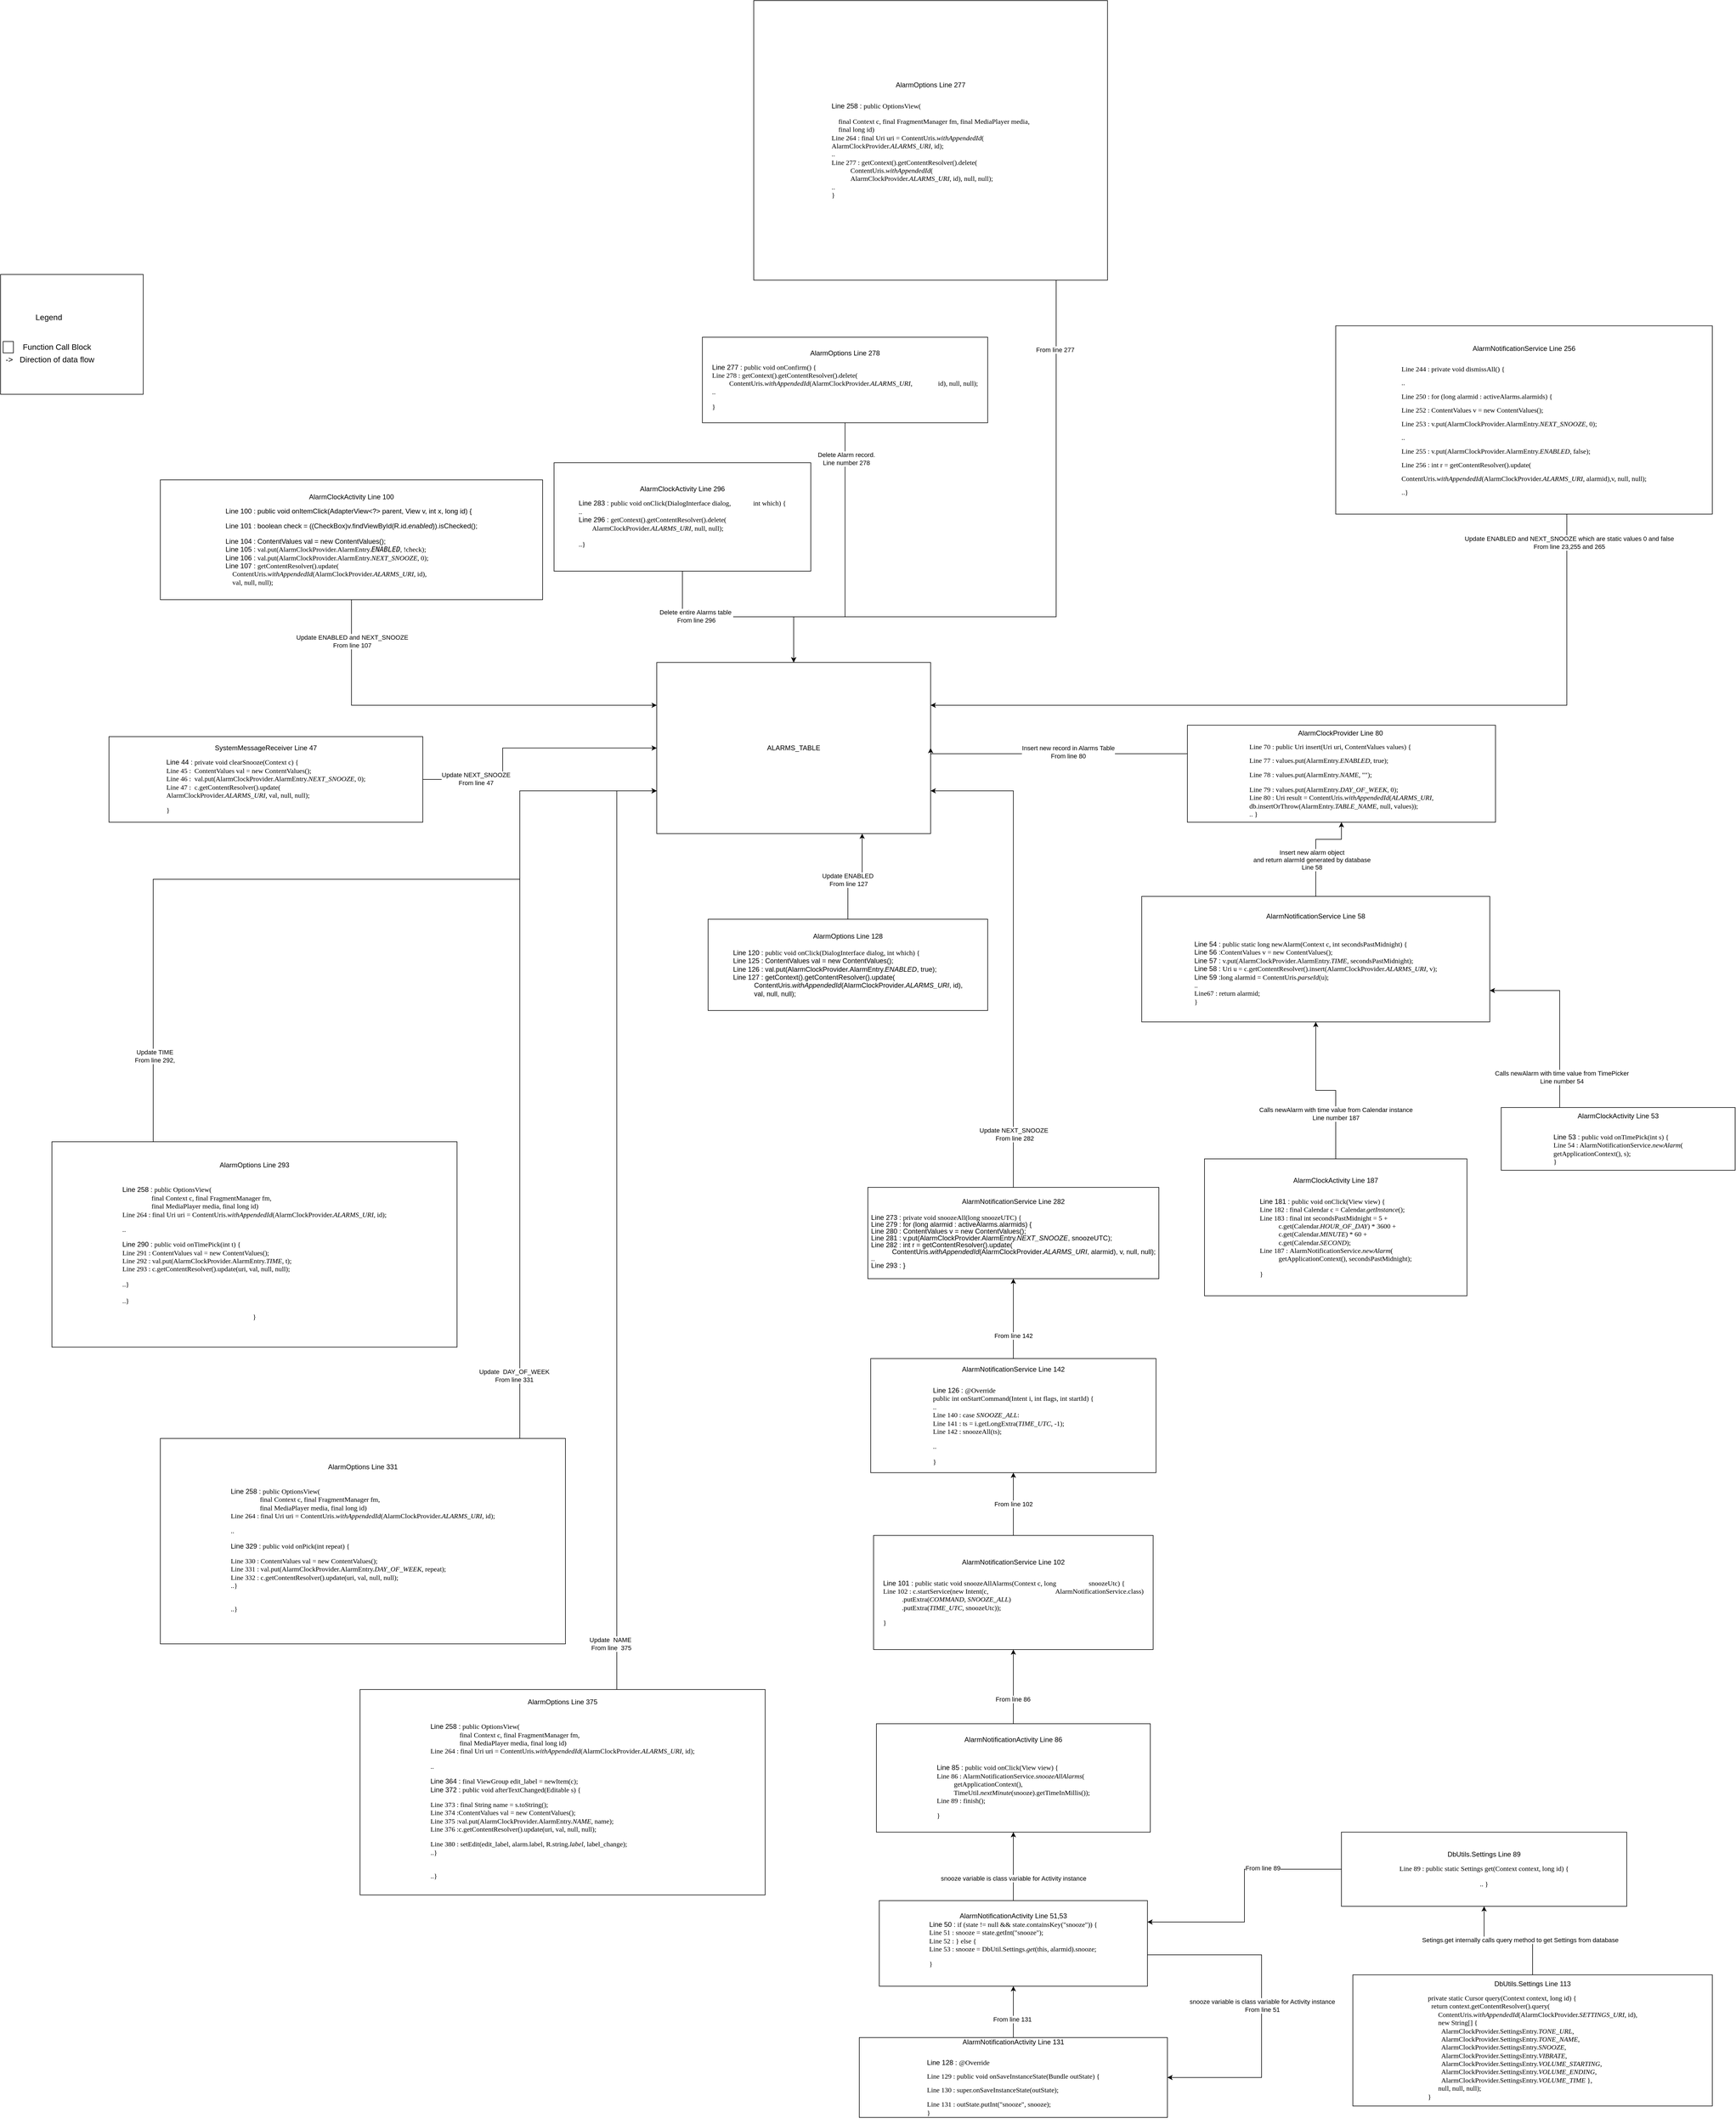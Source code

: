 <mxfile version="13.3.9" type="device"><diagram id="_U3O-qdITCF8Ezo1YM5s" name="AlarmTableOperations"><mxGraphModel dx="1100" dy="761" grid="1" gridSize="10" guides="1" tooltips="1" connect="1" arrows="1" fold="1" page="1" pageScale="1" pageWidth="3300" pageHeight="4681" math="0" shadow="0"><root><mxCell id="0"/><mxCell id="1" parent="0"/><mxCell id="jMgk9jyqTCHhLKJDjfYo-1" value="ALARMS_TABLE" style="rounded=0;whiteSpace=wrap;html=1;" parent="1" vertex="1"><mxGeometry x="1350" y="2050" width="480" height="300" as="geometry"/></mxCell><mxCell id="jMgk9jyqTCHhLKJDjfYo-4" style="edgeStyle=orthogonalEdgeStyle;rounded=0;orthogonalLoop=1;jettySize=auto;html=1;entryX=0;entryY=0.25;entryDx=0;entryDy=0;exitX=0.5;exitY=1;exitDx=0;exitDy=0;" parent="1" source="jMgk9jyqTCHhLKJDjfYo-2" target="jMgk9jyqTCHhLKJDjfYo-1" edge="1"><mxGeometry relative="1" as="geometry"/></mxCell><mxCell id="jMgk9jyqTCHhLKJDjfYo-5" value="Update ENABLED and NEXT_SNOOZE&lt;br&gt;From line 107" style="edgeLabel;html=1;align=center;verticalAlign=middle;resizable=0;points=[];" parent="jMgk9jyqTCHhLKJDjfYo-4" vertex="1" connectable="0"><mxGeometry x="-0.797" y="1" relative="1" as="geometry"><mxPoint as="offset"/></mxGeometry></mxCell><mxCell id="jMgk9jyqTCHhLKJDjfYo-2" value="&lt;p style=&quot;line-height: 100%&quot;&gt;&lt;font style=&quot;font-size: 12px ; background-color: rgb(255 , 255 , 255)&quot;&gt;AlarmClockActivity Line 100&lt;br&gt;&lt;/font&gt;&lt;/p&gt;&lt;pre style=&quot;text-align: left&quot;&gt;&lt;font style=&quot;font-size: 12px ; background-color: rgb(255 , 255 , 255)&quot; face=&quot;Helvetica&quot;&gt;Line 100 : public void onItemClick(AdapterView&amp;lt;?&amp;gt; parent, View v, int x, long id) {&lt;/font&gt;&lt;/pre&gt;&lt;pre style=&quot;text-align: left&quot;&gt;&lt;font face=&quot;Helvetica&quot; style=&quot;line-height: 100%&quot;&gt;Line 101 : boolean check = ((CheckBox)v.findViewById(R.id.&lt;span style=&quot;white-space: normal ; font-style: italic&quot;&gt;enabled&lt;/span&gt;&lt;span style=&quot;white-space: normal ; background-color: rgb(255 , 255 , 255)&quot;&gt;)).isChecked();&lt;/span&gt;&lt;/font&gt;&lt;/pre&gt;&lt;pre&gt;&lt;pre&gt;&lt;font style=&quot;background-color: rgb(255 , 255 , 255)&quot;&gt;&lt;div style=&quot;text-align: left&quot;&gt;&lt;span&gt;&lt;font face=&quot;Helvetica&quot;&gt;Line 104 : ContentValues val = new ContentValues();&lt;/font&gt;&lt;/span&gt;&lt;/div&gt;&lt;div style=&quot;text-align: left&quot;&gt;&lt;span style=&quot;font-family: &amp;#34;helvetica&amp;#34; ; text-align: center&quot;&gt;Line 105 :&lt;/span&gt;&lt;span style=&quot;font-family: &amp;#34;helvetica&amp;#34; ; text-align: center&quot;&gt;&amp;nbsp;&lt;/span&gt;&lt;font face=&quot;menlo&quot;&gt;val.put(AlarmClockProvider.AlarmEntry.&lt;/font&gt;&lt;span style=&quot;font-style: italic&quot;&gt;ENABLED&lt;/span&gt;&lt;font face=&quot;menlo&quot;&gt;, !check);&lt;/font&gt;&lt;/div&gt;&lt;font face=&quot;menlo&quot;&gt;&lt;div style=&quot;text-align: left&quot;&gt;&lt;span style=&quot;font-family: &amp;#34;helvetica&amp;#34; ; text-align: center&quot;&gt;Line 106 :&lt;/span&gt;&lt;span style=&quot;font-family: &amp;#34;helvetica&amp;#34; ; text-align: center&quot;&gt;&amp;nbsp;&lt;/span&gt;&lt;font face=&quot;menlo&quot;&gt;val.put(AlarmClockProvider.AlarmEntry.&lt;/font&gt;&lt;span style=&quot;font-style: italic&quot;&gt;NEXT_SNOOZE&lt;/span&gt;&lt;font face=&quot;menlo&quot;&gt;, 0);&lt;/font&gt;&lt;/div&gt;&lt;/font&gt;&lt;font face=&quot;menlo&quot;&gt;&lt;div style=&quot;text-align: left&quot;&gt;&lt;span style=&quot;font-family: &amp;#34;helvetica&amp;#34; ; text-align: center&quot;&gt;Line 107 :&lt;/span&gt;&lt;span style=&quot;font-family: &amp;#34;helvetica&amp;#34; ; text-align: center&quot;&gt;&amp;nbsp;&lt;/span&gt;&lt;span&gt;getContentResolver().update(&lt;/span&gt;&lt;/div&gt;&lt;div style=&quot;text-align: left&quot;&gt;&lt;font face=&quot;menlo&quot;&gt;&amp;nbsp; &amp;nbsp; ContentUris.&lt;/font&gt;&lt;span style=&quot;font-style: italic&quot;&gt;withAppendedId&lt;/span&gt;&lt;font face=&quot;menlo&quot;&gt;(AlarmClockProvider.&lt;/font&gt;&lt;span style=&quot;font-style: italic&quot;&gt;ALARMS_URI&lt;/span&gt;&lt;font face=&quot;menlo&quot;&gt;, id),&lt;/font&gt;&lt;/div&gt;&lt;/font&gt;&lt;font face=&quot;menlo&quot;&gt;&lt;div style=&quot;text-align: left&quot;&gt;&lt;span&gt;&amp;nbsp; &amp;nbsp; val, null, null);&lt;/span&gt;&lt;/div&gt;&lt;/font&gt;&lt;/font&gt;&lt;/pre&gt;&lt;/pre&gt;&lt;p&gt;&lt;/p&gt;" style="rounded=0;whiteSpace=wrap;html=1;" parent="1" vertex="1"><mxGeometry x="480" y="1730" width="670" height="210" as="geometry"/></mxCell><mxCell id="jMgk9jyqTCHhLKJDjfYo-7" style="edgeStyle=orthogonalEdgeStyle;rounded=0;orthogonalLoop=1;jettySize=auto;html=1;" parent="1" source="jMgk9jyqTCHhLKJDjfYo-6" target="jMgk9jyqTCHhLKJDjfYo-1" edge="1"><mxGeometry relative="1" as="geometry"/></mxCell><mxCell id="jMgk9jyqTCHhLKJDjfYo-8" value="Delete entire Alarms table&amp;nbsp;&lt;br&gt;From line 296" style="edgeLabel;html=1;align=center;verticalAlign=middle;resizable=0;points=[];" parent="jMgk9jyqTCHhLKJDjfYo-7" vertex="1" connectable="0"><mxGeometry x="-0.417" y="1" relative="1" as="geometry"><mxPoint as="offset"/></mxGeometry></mxCell><mxCell id="jMgk9jyqTCHhLKJDjfYo-6" value="&lt;p style=&quot;line-height: 100%&quot;&gt;&lt;font style=&quot;font-size: 12px ; background-color: rgb(255 , 255 , 255)&quot;&gt;AlarmClockActivity Line 296&lt;br&gt;&lt;/font&gt;&lt;/p&gt;&lt;div style=&quot;text-align: left&quot;&gt;&lt;font style=&quot;font-size: 12px ; background-color: rgb(255 , 255 , 255)&quot;&gt;&lt;font style=&quot;font-size: 12px&quot;&gt;Line 283 :&amp;nbsp;&lt;/font&gt;&lt;span style=&quot;font-family: &amp;#34;menlo&amp;#34; ; text-align: center&quot;&gt;public void &lt;/span&gt;&lt;span style=&quot;font-family: &amp;#34;menlo&amp;#34; ; text-align: center&quot;&gt;onClick&lt;/span&gt;&lt;span style=&quot;font-family: &amp;#34;menlo&amp;#34; ; text-align: center&quot;&gt;(DialogInterface dialog&lt;/span&gt;&lt;span style=&quot;font-family: &amp;#34;menlo&amp;#34; ; text-align: center&quot;&gt;,&amp;nbsp; &amp;nbsp; &amp;nbsp; &amp;nbsp; &amp;nbsp; &amp;nbsp; &amp;nbsp;int&amp;nbsp;&lt;/span&gt;&lt;span style=&quot;font-family: &amp;#34;menlo&amp;#34; ; text-align: center&quot;&gt;which) {&lt;/span&gt;&lt;/font&gt;&lt;/div&gt;&lt;div style=&quot;text-align: left&quot;&gt;&lt;font style=&quot;font-size: 12px ; background-color: rgb(255 , 255 , 255)&quot;&gt;&lt;span style=&quot;font-family: &amp;#34;menlo&amp;#34; ; text-align: center&quot;&gt;..&lt;/span&gt;&lt;/font&gt;&lt;/div&gt;&lt;div style=&quot;text-align: left&quot;&gt;&lt;font style=&quot;font-size: 12px ; background-color: rgb(255 , 255 , 255)&quot;&gt;Line 296 :&amp;nbsp;&lt;span style=&quot;font-family: &amp;#34;menlo&amp;#34;&quot;&gt;getContext().getContentResolver().delete(&lt;/span&gt;&lt;/font&gt;&lt;/div&gt;&lt;div style=&quot;text-align: left&quot;&gt;&lt;font style=&quot;font-size: 12px ; background-color: rgb(255 , 255 , 255)&quot;&gt;&lt;span style=&quot;font-family: &amp;#34;menlo&amp;#34;&quot;&gt;&amp;nbsp; &amp;nbsp; &amp;nbsp; &amp;nbsp; AlarmClockProvider.&lt;/span&gt;&lt;span style=&quot;font-family: &amp;#34;menlo&amp;#34; ; font-style: italic&quot;&gt;ALARMS_URI&lt;/span&gt;&lt;span style=&quot;font-family: &amp;#34;menlo&amp;#34;&quot;&gt;, null, null);&lt;/span&gt;&lt;/font&gt;&lt;/div&gt;&lt;div style=&quot;text-align: left&quot;&gt;&lt;font style=&quot;font-size: 12px ; background-color: rgb(255 , 255 , 255)&quot;&gt;&lt;span style=&quot;font-family: &amp;#34;menlo&amp;#34;&quot;&gt;&lt;br&gt;&lt;/span&gt;&lt;/font&gt;&lt;/div&gt;&lt;div style=&quot;text-align: left&quot;&gt;&lt;font style=&quot;font-size: 12px ; background-color: rgb(255 , 255 , 255)&quot;&gt;&lt;span style=&quot;font-family: &amp;#34;menlo&amp;#34;&quot;&gt;..}&lt;/span&gt;&lt;/font&gt;&lt;/div&gt;&lt;p&gt;&lt;/p&gt;&lt;p&gt;&lt;/p&gt;" style="rounded=0;whiteSpace=wrap;html=1;" parent="1" vertex="1"><mxGeometry x="1170" y="1700" width="450" height="190" as="geometry"/></mxCell><mxCell id="jMgk9jyqTCHhLKJDjfYo-10" style="edgeStyle=orthogonalEdgeStyle;rounded=0;orthogonalLoop=1;jettySize=auto;html=1;entryX=1;entryY=0.5;entryDx=0;entryDy=0;exitX=0;exitY=0.25;exitDx=0;exitDy=0;" parent="1" source="jMgk9jyqTCHhLKJDjfYo-9" target="jMgk9jyqTCHhLKJDjfYo-1" edge="1"><mxGeometry relative="1" as="geometry"><mxPoint x="1830" y="2130" as="targetPoint"/><Array as="points"><mxPoint x="2280" y="2214"/><mxPoint x="2280" y="2210"/><mxPoint x="1830" y="2210"/></Array></mxGeometry></mxCell><mxCell id="jMgk9jyqTCHhLKJDjfYo-11" value="&lt;font style=&quot;font-size: 11px&quot;&gt;Insert new record in Alarms Table&lt;br&gt;From line 80&lt;br&gt;&lt;/font&gt;" style="edgeLabel;html=1;align=center;verticalAlign=middle;resizable=0;points=[];" parent="jMgk9jyqTCHhLKJDjfYo-10" vertex="1" connectable="0"><mxGeometry x="-0.918" relative="1" as="geometry"><mxPoint x="-205" y="-3.5" as="offset"/></mxGeometry></mxCell><mxCell id="jMgk9jyqTCHhLKJDjfYo-9" value="&lt;p style=&quot;line-height: 100%&quot;&gt;&lt;font style=&quot;font-size: 12px ; background-color: rgb(255 , 255 , 255)&quot;&gt;AlarmClockProvider Line 80&amp;nbsp;&lt;/font&gt;&lt;/p&gt;&lt;p style=&quot;text-align: left ; line-height: 100%&quot;&gt;&lt;span style=&quot;background-color: rgb(255 , 255 , 255) ; font-family: &amp;#34;menlo&amp;#34;&quot;&gt;Line 70 : public Uri insert(Uri uri, ContentValues values) {&lt;/span&gt;&lt;/p&gt;&lt;p style=&quot;text-align: left ; line-height: 100%&quot;&gt;&lt;span style=&quot;background-color: rgb(255 , 255 , 255) ; font-family: &amp;#34;menlo&amp;#34;&quot;&gt;Line 77 : values.put(AlarmEntry.&lt;/span&gt;&lt;span style=&quot;font-family: &amp;#34;menlo&amp;#34; ; font-style: italic&quot;&gt;ENABLED&lt;/span&gt;&lt;span style=&quot;background-color: rgb(255 , 255 , 255) ; font-family: &amp;#34;menlo&amp;#34;&quot;&gt;, true);&lt;/span&gt;&lt;/p&gt;&lt;pre style=&quot;text-align: left ; font-family: &amp;#34;menlo&amp;#34;&quot;&gt;Line 78 : values.put(AlarmEntry.&lt;span style=&quot;white-space: normal ; font-style: italic&quot;&gt;NAME&lt;/span&gt;&lt;span style=&quot;background-color: rgb(255 , 255 , 255) ; white-space: normal&quot;&gt;, &quot;&quot;);&lt;/span&gt;&lt;/pre&gt;&lt;pre style=&quot;font-family: &amp;#34;menlo&amp;#34;&quot;&gt;&lt;font style=&quot;font-size: 12px ; background-color: rgb(255 , 255 , 255)&quot;&gt;&lt;div style=&quot;text-align: left&quot;&gt;&lt;span style=&quot;white-space: normal&quot;&gt;Line 79 : values.put(AlarmEntry.&lt;/span&gt;&lt;span style=&quot;white-space: normal ; font-style: italic&quot;&gt;DAY_OF_WEEK&lt;/span&gt;&lt;span style=&quot;white-space: normal&quot;&gt;, 0);&lt;/span&gt;&lt;/div&gt;&lt;div style=&quot;text-align: left&quot;&gt;&lt;span style=&quot;white-space: normal&quot;&gt;Line 80 : Uri result = ContentUris.&lt;/span&gt;&lt;span style=&quot;white-space: normal ; font-style: italic&quot;&gt;withAppendedId&lt;/span&gt;&lt;span style=&quot;white-space: normal&quot;&gt;(&lt;/span&gt;&lt;span style=&quot;white-space: normal ; font-style: italic&quot;&gt;ALARMS_URI&lt;/span&gt;&lt;span style=&quot;white-space: normal&quot;&gt;,&lt;/span&gt;&lt;/div&gt;&lt;div style=&quot;text-align: left&quot;&gt;&lt;span style=&quot;white-space: normal&quot;&gt;db.insertOrThrow(AlarmEntry.&lt;/span&gt;&lt;span style=&quot;white-space: normal ; font-style: italic&quot;&gt;TABLE_NAME&lt;/span&gt;&lt;span style=&quot;white-space: normal&quot;&gt;, null, values));&lt;/span&gt;&lt;/div&gt;&lt;div style=&quot;text-align: left&quot;&gt;&lt;span style=&quot;white-space: normal&quot;&gt;.. }&lt;/span&gt;&lt;/div&gt;&lt;/font&gt;&lt;/pre&gt;&lt;p&gt;&lt;/p&gt;" style="rounded=0;whiteSpace=wrap;html=1;" parent="1" vertex="1"><mxGeometry x="2280" y="2160" width="540" height="170" as="geometry"/></mxCell><mxCell id="jMgk9jyqTCHhLKJDjfYo-13" style="edgeStyle=orthogonalEdgeStyle;rounded=0;orthogonalLoop=1;jettySize=auto;html=1;entryX=1;entryY=0.25;entryDx=0;entryDy=0;" parent="1" source="jMgk9jyqTCHhLKJDjfYo-12" target="jMgk9jyqTCHhLKJDjfYo-1" edge="1"><mxGeometry relative="1" as="geometry"><mxPoint x="1830" y="2080" as="targetPoint"/><Array as="points"><mxPoint x="2945" y="2125"/></Array></mxGeometry></mxCell><mxCell id="jMgk9jyqTCHhLKJDjfYo-14" value="Update ENABLED and NEXT_SNOOZE which are static values 0 and false&lt;br&gt;From line 23,255 and 265" style="edgeLabel;html=1;align=center;verticalAlign=middle;resizable=0;points=[];" parent="jMgk9jyqTCHhLKJDjfYo-13" vertex="1" connectable="0"><mxGeometry x="-0.932" y="4" relative="1" as="geometry"><mxPoint as="offset"/></mxGeometry></mxCell><mxCell id="jMgk9jyqTCHhLKJDjfYo-12" value="&lt;p style=&quot;line-height: 100%&quot;&gt;&lt;font style=&quot;font-size: 12px ; background-color: rgb(255 , 255 , 255)&quot;&gt;AlarmNotificationService Line 256&lt;br&gt;&lt;font style=&quot;font-family: &amp;#34;menlo&amp;#34; ; text-align: left&quot;&gt;&lt;br&gt;&lt;/font&gt;&lt;/font&gt;&lt;/p&gt;&lt;p style=&quot;text-align: left ; line-height: 100%&quot;&gt;&lt;font style=&quot;font-size: 12px ; background-color: rgb(255 , 255 , 255)&quot;&gt;&lt;font style=&quot;font-family: &amp;#34;menlo&amp;#34;&quot;&gt;Line 244 : private void dismissAll() {&lt;/font&gt;&lt;/font&gt;&lt;/p&gt;&lt;p style=&quot;text-align: left ; line-height: 100%&quot;&gt;&lt;font style=&quot;font-size: 12px ; background-color: rgb(255 , 255 , 255)&quot;&gt;&lt;span style=&quot;font-family: &amp;#34;menlo&amp;#34;&quot;&gt;..&lt;/span&gt;&lt;/font&gt;&lt;/p&gt;&lt;p style=&quot;text-align: left ; line-height: 100%&quot;&gt;&lt;font style=&quot;font-size: 12px ; background-color: rgb(255 , 255 , 255)&quot;&gt;&lt;span style=&quot;font-family: &amp;#34;menlo&amp;#34;&quot;&gt;Line 250 : for (long alarmid : activeAlarms.alarmids) {&lt;/span&gt;&lt;/font&gt;&lt;/p&gt;&lt;p style=&quot;text-align: left ; line-height: 100%&quot;&gt;&lt;font style=&quot;font-family: &amp;#34;menlo&amp;#34; ; background-color: rgb(255 , 255 , 255)&quot;&gt;Line 252 : ContentValues v = new ContentValues();&lt;/font&gt;&lt;/p&gt;&lt;p style=&quot;text-align: left ; line-height: 100%&quot;&gt;&lt;span style=&quot;font-family: &amp;#34;menlo&amp;#34;&quot;&gt;Line 253 : v.put(AlarmClockProvider.AlarmEntry.&lt;/span&gt;&lt;span style=&quot;font-family: &amp;#34;menlo&amp;#34; ; font-style: italic&quot;&gt;NEXT_SNOOZE&lt;/span&gt;&lt;span style=&quot;font-family: &amp;#34;menlo&amp;#34; ; background-color: rgb(255 , 255 , 255)&quot;&gt;, 0);&lt;/span&gt;&lt;/p&gt;&lt;p style=&quot;text-align: left ; line-height: 100%&quot;&gt;&lt;font style=&quot;font-family: &amp;#34;menlo&amp;#34; ; background-color: rgb(255 , 255 , 255)&quot;&gt;..&lt;/font&gt;&lt;/p&gt;&lt;p style=&quot;text-align: left ; line-height: 100%&quot;&gt;&lt;span style=&quot;font-family: &amp;#34;menlo&amp;#34;&quot;&gt;Line 255 : v.put(AlarmClockProvider.AlarmEntry.&lt;/span&gt;&lt;span style=&quot;font-family: &amp;#34;menlo&amp;#34; ; font-style: italic&quot;&gt;ENABLED&lt;/span&gt;&lt;span style=&quot;font-family: &amp;#34;menlo&amp;#34; ; background-color: rgb(255 , 255 , 255)&quot;&gt;, false);&lt;/span&gt;&lt;/p&gt;&lt;p style=&quot;text-align: left ; line-height: 100%&quot;&gt;&lt;span style=&quot;background-color: rgb(255 , 255 , 255) ; font-family: &amp;#34;menlo&amp;#34;&quot;&gt;Line 256 : int r = getContentResolver().update(&lt;/span&gt;&lt;/p&gt;&lt;p style=&quot;text-align: left ; line-height: 100%&quot;&gt;&lt;span style=&quot;font-family: &amp;#34;menlo&amp;#34; ; background-color: rgb(255 , 255 , 255)&quot;&gt;ContentUris.&lt;/span&gt;&lt;span style=&quot;font-family: &amp;#34;menlo&amp;#34; ; font-style: italic&quot;&gt;withAppendedId&lt;/span&gt;&lt;span style=&quot;font-family: &amp;#34;menlo&amp;#34; ; background-color: rgb(255 , 255 , 255)&quot;&gt;(AlarmClockProvider.&lt;/span&gt;&lt;span style=&quot;font-family: &amp;#34;menlo&amp;#34; ; font-style: italic&quot;&gt;ALARMS_URI&lt;/span&gt;&lt;span style=&quot;font-family: &amp;#34;menlo&amp;#34; ; background-color: rgb(255 , 255 , 255)&quot;&gt;, alarmid),&lt;/span&gt;&lt;span style=&quot;background-color: rgb(255 , 255 , 255) ; font-family: &amp;#34;menlo&amp;#34;&quot;&gt;v, null, null);&lt;/span&gt;&lt;/p&gt;&lt;p style=&quot;text-align: left ; line-height: 100%&quot;&gt;&lt;span style=&quot;background-color: rgb(255 , 255 , 255) ; font-family: &amp;#34;menlo&amp;#34;&quot;&gt;..}&lt;/span&gt;&lt;/p&gt;&lt;p&gt;&lt;/p&gt;" style="rounded=0;whiteSpace=wrap;html=1;" parent="1" vertex="1"><mxGeometry x="2540" y="1460" width="660" height="330" as="geometry"/></mxCell><mxCell id="jMgk9jyqTCHhLKJDjfYo-17" style="edgeStyle=orthogonalEdgeStyle;rounded=0;orthogonalLoop=1;jettySize=auto;html=1;exitX=0.5;exitY=0;exitDx=0;exitDy=0;entryX=0.5;entryY=1;entryDx=0;entryDy=0;" parent="1" source="jMgk9jyqTCHhLKJDjfYo-15" target="jMgk9jyqTCHhLKJDjfYo-9" edge="1"><mxGeometry relative="1" as="geometry"><mxPoint x="2980" y="2245" as="targetPoint"/><Array as="points"><mxPoint x="2505" y="2360"/><mxPoint x="2550" y="2360"/></Array></mxGeometry></mxCell><mxCell id="jMgk9jyqTCHhLKJDjfYo-18" value="Insert new alarm object &lt;br&gt;and return alarmId generated by database&lt;br&gt;Line 58" style="edgeLabel;html=1;align=center;verticalAlign=middle;resizable=0;points=[];" parent="jMgk9jyqTCHhLKJDjfYo-17" vertex="1" connectable="0"><mxGeometry x="-0.806" y="-1" relative="1" as="geometry"><mxPoint x="-8.5" y="-47.33" as="offset"/></mxGeometry></mxCell><mxCell id="jMgk9jyqTCHhLKJDjfYo-15" value="&lt;p style=&quot;line-height: 100%&quot;&gt;&lt;font style=&quot;font-size: 12px ; background-color: rgb(255 , 255 , 255)&quot;&gt;AlarmNotificationService Line 58&lt;/font&gt;&lt;/p&gt;&lt;p style=&quot;line-height: 100%&quot;&gt;&lt;font style=&quot;font-size: 12px ; background-color: rgb(255 , 255 , 255)&quot;&gt;&amp;nbsp;&lt;br&gt;&lt;/font&gt;&lt;/p&gt;&lt;div style=&quot;text-align: left&quot;&gt;&lt;font style=&quot;font-size: 12px ; background-color: rgb(255 , 255 , 255)&quot;&gt;Line 54 :&amp;nbsp;&lt;span style=&quot;font-family: &amp;#34;menlo&amp;#34;&quot;&gt;public static long &lt;/span&gt;&lt;span style=&quot;font-family: &amp;#34;menlo&amp;#34;&quot;&gt;newAlarm&lt;/span&gt;&lt;span style=&quot;font-family: &amp;#34;menlo&amp;#34;&quot;&gt;(Context c&lt;/span&gt;&lt;span style=&quot;font-family: &amp;#34;menlo&amp;#34;&quot;&gt;, int &lt;/span&gt;&lt;span style=&quot;font-family: &amp;#34;menlo&amp;#34;&quot;&gt;secondsPastMidnight) {&lt;/span&gt;&lt;span style=&quot;font-family: &amp;#34;menlo&amp;#34;&quot;&gt;&amp;nbsp;&amp;nbsp;&lt;/span&gt;&lt;/font&gt;&lt;/div&gt;&lt;div style=&quot;text-align: left&quot;&gt;&lt;font style=&quot;font-size: 12px ; background-color: rgb(255 , 255 , 255)&quot;&gt;Line 56 :&lt;span style=&quot;font-family: &amp;#34;menlo&amp;#34;&quot;&gt;ContentValues v = new ContentValues();&lt;/span&gt;&lt;span style=&quot;font-family: &amp;#34;menlo&amp;#34;&quot;&gt;&amp;nbsp;&amp;nbsp;&lt;/span&gt;&lt;/font&gt;&lt;/div&gt;&lt;div style=&quot;text-align: left&quot;&gt;&lt;font style=&quot;font-size: 12px ; background-color: rgb(255 , 255 , 255)&quot;&gt;Line 57 :&amp;nbsp;&lt;span style=&quot;font-family: &amp;#34;menlo&amp;#34;&quot;&gt;v.put(AlarmClockProvider.AlarmEntry.&lt;/span&gt;&lt;span style=&quot;font-family: &amp;#34;menlo&amp;#34; ; font-style: italic&quot;&gt;TIME&lt;/span&gt;&lt;span style=&quot;font-family: &amp;#34;menlo&amp;#34;&quot;&gt;, secondsPastMidnight);&lt;/span&gt;&lt;/font&gt;&lt;/div&gt;&lt;div style=&quot;text-align: left&quot;&gt;&lt;font style=&quot;font-size: 12px ; background-color: rgb(255 , 255 , 255)&quot;&gt;Line 58 :&amp;nbsp;&lt;span style=&quot;font-family: &amp;#34;menlo&amp;#34;&quot;&gt;Uri u = c.getContentResolver().insert(AlarmClockProvider.&lt;/span&gt;&lt;span style=&quot;font-family: &amp;#34;menlo&amp;#34; ; font-style: italic&quot;&gt;ALARMS_URI&lt;/span&gt;&lt;span style=&quot;font-family: &amp;#34;menlo&amp;#34;&quot;&gt;, v);&lt;/span&gt;&lt;/font&gt;&lt;/div&gt;&lt;div style=&quot;text-align: left&quot;&gt;&lt;font style=&quot;font-size: 12px ; background-color: rgb(255 , 255 , 255)&quot;&gt;Line 59 :&lt;span style=&quot;font-family: &amp;#34;menlo&amp;#34;&quot;&gt;long alarmid = ContentUris.&lt;/span&gt;&lt;span style=&quot;font-family: &amp;#34;menlo&amp;#34; ; font-style: italic&quot;&gt;parseId&lt;/span&gt;&lt;span style=&quot;font-family: &amp;#34;menlo&amp;#34;&quot;&gt;(u);&lt;/span&gt;&lt;/font&gt;&lt;/div&gt;&lt;div style=&quot;text-align: left&quot;&gt;&lt;font style=&quot;font-size: 12px ; background-color: rgb(255 , 255 , 255)&quot;&gt;&lt;span style=&quot;font-family: &amp;#34;menlo&amp;#34;&quot;&gt;..&lt;/span&gt;&lt;/font&gt;&lt;/div&gt;&lt;div style=&quot;text-align: left&quot;&gt;&lt;span style=&quot;background-color: rgb(255 , 255 , 255) ; line-height: 100%&quot;&gt;&lt;font style=&quot;font-size: 12px&quot;&gt;&lt;span style=&quot;font-family: &amp;#34;menlo&amp;#34;&quot;&gt;Line67 :&amp;nbsp;&lt;/span&gt;&lt;/font&gt;&lt;span style=&quot;font-family: &amp;#34;menlo&amp;#34; ; text-align: center&quot;&gt;return &lt;/span&gt;&lt;span style=&quot;font-family: &amp;#34;menlo&amp;#34; ; text-align: center&quot;&gt;alarmid&lt;/span&gt;&lt;span style=&quot;font-family: &amp;#34;menlo&amp;#34; ; text-align: center&quot;&gt;;&lt;/span&gt;&lt;/span&gt;&lt;span style=&quot;font-family: &amp;#34;menlo&amp;#34; ; background-color: rgb(255 , 255 , 255)&quot;&gt;&amp;nbsp;&lt;/span&gt;&lt;/div&gt;&lt;div style=&quot;text-align: left&quot;&gt;&lt;span style=&quot;font-family: &amp;#34;menlo&amp;#34; ; background-color: rgb(255 , 255 , 255)&quot;&gt;}&lt;/span&gt;&lt;/div&gt;&lt;p&gt;&lt;/p&gt;&lt;p&gt;&lt;/p&gt;" style="rounded=0;whiteSpace=wrap;html=1;" parent="1" vertex="1"><mxGeometry x="2200" y="2460" width="610" height="220" as="geometry"/></mxCell><mxCell id="jMgk9jyqTCHhLKJDjfYo-20" style="edgeStyle=orthogonalEdgeStyle;rounded=0;orthogonalLoop=1;jettySize=auto;html=1;entryX=1;entryY=0.75;entryDx=0;entryDy=0;exitX=0.5;exitY=0;exitDx=0;exitDy=0;" parent="1" source="jMgk9jyqTCHhLKJDjfYo-19" target="jMgk9jyqTCHhLKJDjfYo-1" edge="1"><mxGeometry relative="1" as="geometry"><Array as="points"><mxPoint x="1975" y="2275"/></Array></mxGeometry></mxCell><mxCell id="jMgk9jyqTCHhLKJDjfYo-21" value="Update NEXT_SNOOZE&amp;nbsp;&lt;br&gt;From line 282" style="edgeLabel;html=1;align=center;verticalAlign=middle;resizable=0;points=[];" parent="jMgk9jyqTCHhLKJDjfYo-20" vertex="1" connectable="0"><mxGeometry x="-0.779" y="-2" relative="1" as="geometry"><mxPoint as="offset"/></mxGeometry></mxCell><mxCell id="jMgk9jyqTCHhLKJDjfYo-19" value="&lt;span style=&quot;line-height: 100% ; background-color: rgb(255 , 255 , 255)&quot;&gt;AlarmNotificationService Line 282&lt;br&gt;&lt;br&gt;&lt;div style=&quot;text-align: left&quot;&gt;Line 273 :&amp;nbsp;&lt;span style=&quot;font-family: &amp;#34;menlo&amp;#34;&quot;&gt;private void &lt;/span&gt;&lt;span style=&quot;font-family: &amp;#34;menlo&amp;#34;&quot;&gt;snoozeAll&lt;/span&gt;&lt;span style=&quot;font-family: &amp;#34;menlo&amp;#34;&quot;&gt;(&lt;/span&gt;&lt;span style=&quot;font-family: &amp;#34;menlo&amp;#34;&quot;&gt;long &lt;/span&gt;&lt;span style=&quot;font-family: &amp;#34;menlo&amp;#34;&quot;&gt;snoozeUTC) {&lt;/span&gt;&lt;/div&gt;&lt;div style=&quot;text-align: left&quot;&gt;Line 279 :&amp;nbsp;for (long alarmid : activeAlarms.alarmids) {&lt;/div&gt;&lt;div style=&quot;text-align: left&quot;&gt;Line 280 : ContentValues v = new ContentValues();&lt;/div&gt;&lt;div style=&quot;text-align: left&quot;&gt;Line 281 : v.put(AlarmClockProvider.AlarmEntry.&lt;span style=&quot;font-style: italic&quot;&gt;NEXT_SNOOZE&lt;/span&gt;, snoozeUTC);&lt;/div&gt;&lt;div style=&quot;text-align: left&quot;&gt;Line 282 : int r = getContentResolver().update(&lt;/div&gt;&lt;div style=&quot;text-align: left&quot;&gt;&amp;nbsp; &amp;nbsp; &amp;nbsp; &amp;nbsp; &amp;nbsp; &amp;nbsp;ContentUris.&lt;span style=&quot;font-style: italic&quot;&gt;withAppendedId&lt;/span&gt;(AlarmClockProvider.&lt;span style=&quot;font-style: italic&quot;&gt;ALARMS_URI&lt;/span&gt;, alarmid), v, null, null);&lt;/div&gt;&lt;div style=&quot;text-align: left&quot;&gt;..&lt;/div&gt;&lt;div style=&quot;text-align: left&quot;&gt;Line 293 : }&lt;/div&gt;&lt;/span&gt;" style="rounded=0;whiteSpace=wrap;html=1;" parent="1" vertex="1"><mxGeometry x="1720" y="2970" width="510" height="160" as="geometry"/></mxCell><mxCell id="jMgk9jyqTCHhLKJDjfYo-23" style="edgeStyle=orthogonalEdgeStyle;rounded=0;orthogonalLoop=1;jettySize=auto;html=1;exitX=0.5;exitY=0;exitDx=0;exitDy=0;entryX=0.75;entryY=1;entryDx=0;entryDy=0;" parent="1" source="jMgk9jyqTCHhLKJDjfYo-22" target="jMgk9jyqTCHhLKJDjfYo-1" edge="1"><mxGeometry relative="1" as="geometry"><mxPoint x="1810" y="2420" as="targetPoint"/><Array as="points"><mxPoint x="1685" y="2430"/><mxPoint x="1710" y="2430"/></Array></mxGeometry></mxCell><mxCell id="jMgk9jyqTCHhLKJDjfYo-24" value="Update ENABLED&amp;nbsp;&lt;br&gt;From line 127" style="edgeLabel;html=1;align=center;verticalAlign=middle;resizable=0;points=[];" parent="jMgk9jyqTCHhLKJDjfYo-23" vertex="1" connectable="0"><mxGeometry x="-0.878" y="-1" relative="1" as="geometry"><mxPoint y="-59.12" as="offset"/></mxGeometry></mxCell><mxCell id="jMgk9jyqTCHhLKJDjfYo-22" value="&lt;p style=&quot;line-height: 100%&quot;&gt;&lt;/p&gt;&lt;div&gt;&lt;span style=&quot;background-color: rgb(255 , 255 , 255)&quot;&gt;AlarmOptions Line 128&lt;/span&gt;&lt;/div&gt;&lt;div&gt;&lt;span style=&quot;background-color: rgb(255 , 255 , 255)&quot;&gt;&lt;br&gt;&lt;/span&gt;&lt;/div&gt;&lt;font style=&quot;font-size: 12px ; background-color: rgb(255 , 255 , 255)&quot;&gt;&lt;div style=&quot;text-align: left&quot;&gt;Line 120 :&amp;nbsp;&lt;span style=&quot;font-family: &amp;#34;menlo&amp;#34;&quot;&gt;public void &lt;/span&gt;&lt;span style=&quot;font-family: &amp;#34;menlo&amp;#34;&quot;&gt;onClick&lt;/span&gt;&lt;span style=&quot;font-family: &amp;#34;menlo&amp;#34;&quot;&gt;(DialogInterface dialog&lt;/span&gt;&lt;span style=&quot;font-family: &amp;#34;menlo&amp;#34;&quot;&gt;, int &lt;/span&gt;&lt;span style=&quot;font-family: &amp;#34;menlo&amp;#34;&quot;&gt;which) {&lt;/span&gt;&lt;/div&gt;&lt;div style=&quot;text-align: left&quot;&gt;Line 125 :&amp;nbsp;ContentValues val = new ContentValues();&lt;/div&gt;&lt;div style=&quot;text-align: left&quot;&gt;Line 126 : val.put(AlarmClockProvider.AlarmEntry.&lt;span style=&quot;font-style: italic&quot;&gt;ENABLED&lt;/span&gt;, true);&lt;/div&gt;&lt;div style=&quot;text-align: left&quot;&gt;Line 127 : getContext().getContentResolver().update(&lt;/div&gt;&lt;div style=&quot;text-align: left&quot;&gt;&amp;nbsp; &amp;nbsp; &amp;nbsp; &amp;nbsp; &amp;nbsp; &amp;nbsp;ContentUris.&lt;span style=&quot;font-style: italic&quot;&gt;withAppendedId&lt;/span&gt;(AlarmClockProvider.&lt;span style=&quot;font-style: italic&quot;&gt;ALARMS_URI&lt;/span&gt;, id),&lt;/div&gt;&lt;div style=&quot;text-align: left&quot;&gt;&amp;nbsp; &amp;nbsp; &amp;nbsp; &amp;nbsp; &amp;nbsp; &amp;nbsp;val, null, null);&lt;/div&gt;&lt;/font&gt;&lt;p&gt;&lt;/p&gt;" style="rounded=0;whiteSpace=wrap;html=1;" parent="1" vertex="1"><mxGeometry x="1440" y="2500" width="490" height="160" as="geometry"/></mxCell><mxCell id="jMgk9jyqTCHhLKJDjfYo-29" style="edgeStyle=orthogonalEdgeStyle;rounded=0;orthogonalLoop=1;jettySize=auto;html=1;entryX=0.5;entryY=0;entryDx=0;entryDy=0;" parent="1" source="jMgk9jyqTCHhLKJDjfYo-28" target="jMgk9jyqTCHhLKJDjfYo-1" edge="1"><mxGeometry relative="1" as="geometry"><Array as="points"><mxPoint x="1680" y="1970"/><mxPoint x="1590" y="1970"/></Array></mxGeometry></mxCell><mxCell id="jMgk9jyqTCHhLKJDjfYo-30" value="Delete Alarm record.&lt;br&gt;Line number 278" style="edgeLabel;html=1;align=center;verticalAlign=middle;resizable=0;points=[];" parent="jMgk9jyqTCHhLKJDjfYo-29" vertex="1" connectable="0"><mxGeometry x="-0.755" y="2" relative="1" as="geometry"><mxPoint as="offset"/></mxGeometry></mxCell><mxCell id="jMgk9jyqTCHhLKJDjfYo-28" value="&lt;p style=&quot;line-height: 100%&quot;&gt;&lt;font style=&quot;font-size: 12px ; background-color: rgb(255 , 255 , 255)&quot;&gt;AlarmOptions Line 278&lt;br&gt;&lt;/font&gt;&lt;/p&gt;&lt;div style=&quot;text-align: left&quot;&gt;&lt;font style=&quot;font-size: 12px ; background-color: rgb(255 , 255 , 255)&quot;&gt;Line 277 :&amp;nbsp;&lt;span style=&quot;font-family: &amp;#34;menlo&amp;#34;&quot;&gt;public void &lt;/span&gt;&lt;span style=&quot;font-family: &amp;#34;menlo&amp;#34;&quot;&gt;onConfirm&lt;/span&gt;&lt;span style=&quot;font-family: &amp;#34;menlo&amp;#34;&quot;&gt;() {&lt;/span&gt;&lt;/font&gt;&lt;/div&gt;&lt;div style=&quot;text-align: left&quot;&gt;&lt;font style=&quot;font-size: 12px ; background-color: rgb(255 , 255 , 255)&quot;&gt;&lt;span style=&quot;font-family: &amp;#34;menlo&amp;#34;&quot;&gt;Line 278 : getContext().getContentResolver().delete(&lt;/span&gt;&lt;/font&gt;&lt;/div&gt;&lt;div style=&quot;text-align: left&quot;&gt;&lt;font style=&quot;font-size: 12px ; background-color: rgb(255 , 255 , 255)&quot;&gt;&lt;span style=&quot;font-family: &amp;#34;menlo&amp;#34;&quot;&gt;&amp;nbsp; &amp;nbsp; &amp;nbsp; &amp;nbsp; &amp;nbsp; ContentUris.&lt;/span&gt;&lt;span style=&quot;font-family: &amp;#34;menlo&amp;#34; ; font-style: italic&quot;&gt;withAppendedId&lt;/span&gt;&lt;span style=&quot;font-family: &amp;#34;menlo&amp;#34;&quot;&gt;(&lt;/span&gt;&lt;span style=&quot;font-family: &amp;#34;menlo&amp;#34;&quot;&gt;AlarmClockProvider.&lt;/span&gt;&lt;span style=&quot;font-family: &amp;#34;menlo&amp;#34; ; font-style: italic&quot;&gt;ALARMS_URI&lt;/span&gt;&lt;span style=&quot;font-family: &amp;#34;menlo&amp;#34;&quot;&gt;,&amp;nbsp; &amp;nbsp; &amp;nbsp; &amp;nbsp; &amp;nbsp; &amp;nbsp; &amp;nbsp; &amp;nbsp;id), null, null);&lt;/span&gt;&lt;/font&gt;&lt;/div&gt;&lt;div style=&quot;text-align: left&quot;&gt;&lt;font style=&quot;font-size: 12px ; background-color: rgb(255 , 255 , 255)&quot;&gt;&lt;font face=&quot;menlo&quot;&gt;..&lt;/font&gt;&lt;/font&gt;&lt;/div&gt;&lt;p&gt;&lt;/p&gt;&lt;pre style=&quot;font-family: &amp;#34;menlo&amp;#34;&quot;&gt;&lt;font style=&quot;font-size: 12px ; background-color: rgb(255 , 255 , 255)&quot;&gt;&lt;div style=&quot;text-align: left&quot;&gt;&lt;span style=&quot;white-space: normal&quot;&gt;}&lt;/span&gt;&lt;/div&gt;&lt;/font&gt;&lt;/pre&gt;&lt;p&gt;&lt;/p&gt;" style="rounded=0;whiteSpace=wrap;html=1;" parent="1" vertex="1"><mxGeometry x="1430" y="1480" width="500" height="150" as="geometry"/></mxCell><mxCell id="jMgk9jyqTCHhLKJDjfYo-32" style="edgeStyle=orthogonalEdgeStyle;rounded=0;orthogonalLoop=1;jettySize=auto;html=1;entryX=0;entryY=0.5;entryDx=0;entryDy=0;" parent="1" source="jMgk9jyqTCHhLKJDjfYo-31" target="jMgk9jyqTCHhLKJDjfYo-1" edge="1"><mxGeometry relative="1" as="geometry"><Array as="points"><mxPoint x="1080" y="2255"/><mxPoint x="1080" y="2200"/></Array></mxGeometry></mxCell><mxCell id="jMgk9jyqTCHhLKJDjfYo-33" value="Update NEXT_SNOOZE&lt;br&gt;From line 47" style="edgeLabel;html=1;align=center;verticalAlign=middle;resizable=0;points=[];" parent="jMgk9jyqTCHhLKJDjfYo-32" vertex="1" connectable="0"><mxGeometry x="-0.602" y="1" relative="1" as="geometry"><mxPoint as="offset"/></mxGeometry></mxCell><mxCell id="jMgk9jyqTCHhLKJDjfYo-31" value="&lt;p style=&quot;line-height: 100%&quot;&gt;&lt;font style=&quot;font-size: 12px ; background-color: rgb(255 , 255 , 255)&quot;&gt;SystemMessageReceiver Line 47&lt;br&gt;&lt;div style=&quot;text-align: left&quot;&gt;Line 44 :&amp;nbsp;&lt;span style=&quot;font-family: &amp;#34;menlo&amp;#34;&quot;&gt;private void &lt;/span&gt;&lt;span style=&quot;font-family: &amp;#34;menlo&amp;#34;&quot;&gt;clearSnooze&lt;/span&gt;&lt;span style=&quot;font-family: &amp;#34;menlo&amp;#34;&quot;&gt;(Context c) {&lt;/span&gt;&lt;/div&gt;&lt;div style=&quot;text-align: left&quot;&gt;&lt;span style=&quot;font-family: &amp;#34;menlo&amp;#34; ; text-align: center&quot;&gt;Line 45 :&lt;/span&gt;&lt;span style=&quot;font-family: &amp;#34;menlo&amp;#34;&quot;&gt;&amp;nbsp; ContentValues val = new ContentValues();&lt;/span&gt;&lt;/div&gt;&lt;div style=&quot;text-align: left&quot;&gt;&lt;span style=&quot;font-family: &amp;#34;menlo&amp;#34; ; text-align: center&quot;&gt;Line 46 :&lt;/span&gt;&lt;span style=&quot;font-family: &amp;#34;menlo&amp;#34;&quot;&gt;&amp;nbsp; val.put(AlarmClockProvider.AlarmEntry.&lt;/span&gt;&lt;span style=&quot;font-family: &amp;#34;menlo&amp;#34; ; font-style: italic&quot;&gt;NEXT_SNOOZE&lt;/span&gt;&lt;span style=&quot;font-family: &amp;#34;menlo&amp;#34;&quot;&gt;, 0);&lt;/span&gt;&lt;/div&gt;&lt;div style=&quot;text-align: left&quot;&gt;&lt;span style=&quot;font-family: &amp;#34;menlo&amp;#34; ; text-align: center&quot;&gt;Line 47 :&lt;/span&gt;&lt;span style=&quot;font-family: &amp;#34;menlo&amp;#34;&quot;&gt;&amp;nbsp; c.getContentResolver().update(&lt;/span&gt;&lt;/div&gt;&lt;div style=&quot;text-align: left&quot;&gt;&lt;span style=&quot;font-family: &amp;#34;menlo&amp;#34;&quot;&gt;AlarmClockProvider.&lt;/span&gt;&lt;span style=&quot;font-family: &amp;#34;menlo&amp;#34; ; font-style: italic&quot;&gt;ALARMS_URI&lt;/span&gt;&lt;span style=&quot;font-family: &amp;#34;menlo&amp;#34;&quot;&gt;, val, null, null);&lt;/span&gt;&lt;/div&gt;&lt;/font&gt;&lt;/p&gt;&lt;pre style=&quot;font-family: &amp;#34;menlo&amp;#34;&quot;&gt;&lt;font style=&quot;font-size: 12px ; background-color: rgb(255 , 255 , 255)&quot;&gt;&lt;div style=&quot;text-align: left&quot;&gt;&lt;span&gt;}&lt;/span&gt;&lt;/div&gt;&lt;/font&gt;&lt;/pre&gt;&lt;p&gt;&lt;/p&gt;" style="rounded=0;whiteSpace=wrap;html=1;" parent="1" vertex="1"><mxGeometry x="390" y="2180" width="550" height="150" as="geometry"/></mxCell><mxCell id="jMgk9jyqTCHhLKJDjfYo-123" style="edgeStyle=orthogonalEdgeStyle;rounded=0;orthogonalLoop=1;jettySize=auto;html=1;entryX=0.5;entryY=1;entryDx=0;entryDy=0;" parent="1" source="jMgk9jyqTCHhLKJDjfYo-122" target="jMgk9jyqTCHhLKJDjfYo-15" edge="1"><mxGeometry relative="1" as="geometry"/></mxCell><mxCell id="jMgk9jyqTCHhLKJDjfYo-124" value="Calls newAlarm with time value from Calendar instance&lt;br&gt;Line number 187" style="edgeLabel;html=1;align=center;verticalAlign=middle;resizable=0;points=[];" parent="jMgk9jyqTCHhLKJDjfYo-123" vertex="1" connectable="0"><mxGeometry x="-0.422" relative="1" as="geometry"><mxPoint as="offset"/></mxGeometry></mxCell><mxCell id="jMgk9jyqTCHhLKJDjfYo-122" value="&lt;p style=&quot;line-height: 100%&quot;&gt;&lt;span style=&quot;background-color: rgb(255 , 255 , 255)&quot;&gt;&lt;font style=&quot;font-size: 12px&quot;&gt;AlarmClockActivity Line 187&lt;br&gt;&lt;br&gt;&lt;/font&gt;&lt;/span&gt;&lt;/p&gt;&lt;div style=&quot;text-align: left&quot;&gt;&lt;font style=&quot;font-size: 12px&quot;&gt;Line 181 :&amp;nbsp;&lt;span style=&quot;font-family: &amp;#34;menlo&amp;#34;&quot;&gt;public void &lt;/span&gt;&lt;span style=&quot;font-family: &amp;#34;menlo&amp;#34;&quot;&gt;onClick&lt;/span&gt;&lt;span style=&quot;font-family: &amp;#34;menlo&amp;#34;&quot;&gt;(View view) {&lt;/span&gt;&lt;/font&gt;&lt;/div&gt;&lt;div style=&quot;text-align: left&quot;&gt;&lt;font style=&quot;font-size: 12px&quot;&gt;&lt;span style=&quot;font-family: &amp;#34;menlo&amp;#34;&quot;&gt;Line 182 : final Calendar c = Calendar.&lt;/span&gt;&lt;span style=&quot;font-family: &amp;#34;menlo&amp;#34; ; font-style: italic&quot;&gt;getInstance&lt;/span&gt;&lt;span style=&quot;font-family: &amp;#34;menlo&amp;#34;&quot;&gt;();&lt;/span&gt;&lt;/font&gt;&lt;/div&gt;&lt;span style=&quot;font-family: &amp;#34;menlo&amp;#34;&quot;&gt;&lt;div style=&quot;text-align: left&quot;&gt;&lt;span&gt;Line 183 :&amp;nbsp;&lt;/span&gt;&lt;span style=&quot;background-color: rgb(255 , 255 , 255)&quot;&gt;final int secondsPastMidnight = 5 +&lt;/span&gt;&lt;/div&gt;&lt;/span&gt;&lt;div style=&quot;text-align: left&quot;&gt;&lt;span style=&quot;background-color: rgb(255 , 255 , 255) ; font-family: &amp;#34;menlo&amp;#34;&quot;&gt;&amp;nbsp; &amp;nbsp; &amp;nbsp; &amp;nbsp; &amp;nbsp; &amp;nbsp;c.get(Calendar.&lt;/span&gt;&lt;span style=&quot;background-color: rgb(255 , 255 , 255) ; font-family: &amp;#34;menlo&amp;#34; ; font-style: italic&quot;&gt;HOUR_OF_DAY&lt;/span&gt;&lt;span style=&quot;background-color: rgb(255 , 255 , 255) ; font-family: &amp;#34;menlo&amp;#34;&quot;&gt;) * 3600 +&lt;/span&gt;&lt;/div&gt;&lt;div style=&quot;text-align: left&quot;&gt;&lt;span style=&quot;background-color: rgb(255 , 255 , 255) ; font-family: &amp;#34;menlo&amp;#34;&quot;&gt;&amp;nbsp; &amp;nbsp; &amp;nbsp; &amp;nbsp; &amp;nbsp; &amp;nbsp;c.get(Calendar.&lt;/span&gt;&lt;span style=&quot;background-color: rgb(255 , 255 , 255) ; font-family: &amp;#34;menlo&amp;#34; ; font-style: italic&quot;&gt;MINUTE&lt;/span&gt;&lt;span style=&quot;background-color: rgb(255 , 255 , 255) ; font-family: &amp;#34;menlo&amp;#34;&quot;&gt;) * 60 +&lt;/span&gt;&lt;/div&gt;&lt;div style=&quot;text-align: left&quot;&gt;&lt;span style=&quot;background-color: rgb(255 , 255 , 255) ; font-family: &amp;#34;menlo&amp;#34;&quot;&gt;&amp;nbsp; &amp;nbsp; &amp;nbsp; &amp;nbsp; &amp;nbsp; &amp;nbsp;c.get(Calendar.&lt;/span&gt;&lt;span style=&quot;background-color: rgb(255 , 255 , 255) ; font-family: &amp;#34;menlo&amp;#34; ; font-style: italic&quot;&gt;SECOND&lt;/span&gt;&lt;span style=&quot;background-color: rgb(255 , 255 , 255) ; font-family: &amp;#34;menlo&amp;#34;&quot;&gt;);&lt;/span&gt;&lt;/div&gt;&lt;span style=&quot;font-family: &amp;#34;menlo&amp;#34;&quot;&gt;&lt;div style=&quot;text-align: left&quot;&gt;&lt;span&gt;Line 187 :&amp;nbsp;&lt;/span&gt;&lt;span style=&quot;background-color: rgb(255 , 255 , 255)&quot;&gt;AlarmNotificationService.&lt;/span&gt;&lt;span style=&quot;background-color: rgb(255 , 255 , 255) ; font-style: italic&quot;&gt;newAlarm&lt;/span&gt;&lt;span style=&quot;background-color: rgb(255 , 255 , 255)&quot;&gt;(&lt;/span&gt;&lt;/div&gt;&lt;div style=&quot;text-align: left&quot;&gt;&lt;span style=&quot;background-color: rgb(255 , 255 , 255)&quot;&gt;&amp;nbsp; &amp;nbsp; &amp;nbsp; &amp;nbsp; &amp;nbsp; &amp;nbsp;getApplicationContext(), secondsPastMidnight);&lt;/span&gt;&lt;/div&gt;&lt;/span&gt;&lt;pre style=&quot;font-family: &amp;#34;menlo&amp;#34;&quot;&gt;&lt;span style=&quot;background-color: rgb(255 , 255 , 255)&quot;&gt;&lt;font style=&quot;font-size: 12px&quot;&gt;&lt;div style=&quot;text-align: left&quot;&gt;&lt;span&gt;}&lt;/span&gt;&lt;/div&gt;&lt;/font&gt;&lt;/span&gt;&lt;/pre&gt;&lt;p&gt;&lt;/p&gt;" style="rounded=0;whiteSpace=wrap;html=1;" parent="1" vertex="1"><mxGeometry x="2310" y="2920" width="460" height="240" as="geometry"/></mxCell><mxCell id="jMgk9jyqTCHhLKJDjfYo-126" style="edgeStyle=orthogonalEdgeStyle;rounded=0;orthogonalLoop=1;jettySize=auto;html=1;entryX=1;entryY=0.75;entryDx=0;entryDy=0;exitX=0.25;exitY=0;exitDx=0;exitDy=0;" parent="1" source="jMgk9jyqTCHhLKJDjfYo-125" target="jMgk9jyqTCHhLKJDjfYo-15" edge="1"><mxGeometry relative="1" as="geometry"/></mxCell><mxCell id="jMgk9jyqTCHhLKJDjfYo-127" value="Calls newAlarm with time value from TimePicker&lt;br&gt;Line number 54" style="edgeLabel;html=1;align=center;verticalAlign=middle;resizable=0;points=[];" parent="jMgk9jyqTCHhLKJDjfYo-126" vertex="1" connectable="0"><mxGeometry x="-0.677" y="-2" relative="1" as="geometry"><mxPoint x="1" as="offset"/></mxGeometry></mxCell><mxCell id="jMgk9jyqTCHhLKJDjfYo-125" value="&lt;p style=&quot;line-height: 100%&quot;&gt;&lt;font style=&quot;font-size: 12px ; background-color: rgb(255 , 255 , 255)&quot;&gt;AlarmClockActivity Line 53&lt;br&gt;&lt;br&gt;&lt;/font&gt;&lt;/p&gt;&lt;div style=&quot;text-align: left&quot;&gt;&lt;font style=&quot;font-size: 12px ; background-color: rgb(255 , 255 , 255)&quot;&gt;Line 53 :&amp;nbsp;&lt;span style=&quot;font-family: &amp;#34;menlo&amp;#34;&quot;&gt;public void &lt;/span&gt;&lt;span style=&quot;font-family: &amp;#34;menlo&amp;#34;&quot;&gt;onTimePick&lt;/span&gt;&lt;span style=&quot;font-family: &amp;#34;menlo&amp;#34;&quot;&gt;(&lt;/span&gt;&lt;span style=&quot;font-family: &amp;#34;menlo&amp;#34;&quot;&gt;int &lt;/span&gt;&lt;span style=&quot;font-family: &amp;#34;menlo&amp;#34;&quot;&gt;s) {&lt;/span&gt;&lt;/font&gt;&lt;/div&gt;&lt;div style=&quot;text-align: left&quot;&gt;&lt;font style=&quot;font-size: 12px ; background-color: rgb(255 , 255 , 255)&quot;&gt;&lt;span style=&quot;font-family: &amp;#34;menlo&amp;#34;&quot;&gt;Line 54 : AlarmNotificationService.&lt;/span&gt;&lt;span style=&quot;font-family: &amp;#34;menlo&amp;#34; ; font-style: italic&quot;&gt;newAlarm&lt;/span&gt;&lt;span style=&quot;font-family: &amp;#34;menlo&amp;#34;&quot;&gt;(&lt;/span&gt;&lt;/font&gt;&lt;/div&gt;&lt;div style=&quot;text-align: left&quot;&gt;&lt;span style=&quot;background-color: rgb(255 , 255 , 255) ; font-family: &amp;#34;menlo&amp;#34;&quot;&gt;getApplicationContext(), s);&lt;/span&gt;&lt;/div&gt;&lt;div style=&quot;text-align: left&quot;&gt;&lt;span style=&quot;background-color: rgb(255 , 255 , 255) ; font-family: &amp;#34;menlo&amp;#34;&quot;&gt;}&lt;/span&gt;&lt;/div&gt;&lt;p&gt;&lt;/p&gt;" style="rounded=0;whiteSpace=wrap;html=1;" parent="1" vertex="1"><mxGeometry x="2830" y="2830" width="410" height="110" as="geometry"/></mxCell><mxCell id="jMgk9jyqTCHhLKJDjfYo-129" style="edgeStyle=orthogonalEdgeStyle;rounded=0;orthogonalLoop=1;jettySize=auto;html=1;entryX=0.5;entryY=1;entryDx=0;entryDy=0;" parent="1" source="jMgk9jyqTCHhLKJDjfYo-128" target="jMgk9jyqTCHhLKJDjfYo-19" edge="1"><mxGeometry relative="1" as="geometry"/></mxCell><mxCell id="jMgk9jyqTCHhLKJDjfYo-130" value="From line 142" style="edgeLabel;html=1;align=center;verticalAlign=middle;resizable=0;points=[];" parent="jMgk9jyqTCHhLKJDjfYo-129" vertex="1" connectable="0"><mxGeometry x="-0.424" relative="1" as="geometry"><mxPoint as="offset"/></mxGeometry></mxCell><mxCell id="jMgk9jyqTCHhLKJDjfYo-128" value="&lt;p style=&quot;line-height: 100%&quot;&gt;&lt;font style=&quot;font-size: 12px ; background-color: rgb(255 , 255 , 255)&quot;&gt;AlarmNotificationService Line 142&lt;br&gt;&lt;br&gt;&lt;div style=&quot;text-align: left&quot;&gt;Line 126 :&amp;nbsp;&lt;span style=&quot;font-family: &amp;#34;menlo&amp;#34;&quot;&gt;@Override&lt;/span&gt;&lt;/div&gt;&lt;div style=&quot;text-align: left&quot;&gt;&lt;span style=&quot;font-family: &amp;#34;menlo&amp;#34;&quot;&gt;public int onStartCommand(Intent i, int flags, int startId) {&lt;/span&gt;&lt;/div&gt;&lt;div style=&quot;text-align: left&quot;&gt;&lt;span style=&quot;font-family: &amp;#34;menlo&amp;#34;&quot;&gt;..&lt;/span&gt;&lt;/div&gt;&lt;div style=&quot;text-align: left&quot;&gt;&lt;span style=&quot;font-family: &amp;#34;menlo&amp;#34;&quot;&gt;Line 140 : case &lt;/span&gt;&lt;span style=&quot;font-family: &amp;#34;menlo&amp;#34; ; font-style: italic&quot;&gt;SNOOZE_ALL&lt;/span&gt;&lt;span style=&quot;font-family: &amp;#34;menlo&amp;#34;&quot;&gt;:&lt;/span&gt;&lt;/div&gt;&lt;div style=&quot;text-align: left&quot;&gt;&lt;span style=&quot;font-family: &amp;#34;menlo&amp;#34;&quot;&gt;Line 141 : ts = i.getLongExtra(&lt;/span&gt;&lt;span style=&quot;font-family: &amp;#34;menlo&amp;#34; ; font-style: italic&quot;&gt;TIME_UTC&lt;/span&gt;&lt;span style=&quot;font-family: &amp;#34;menlo&amp;#34;&quot;&gt;, -1);&lt;/span&gt;&lt;/div&gt;&lt;div style=&quot;text-align: left&quot;&gt;&lt;span style=&quot;font-family: &amp;#34;menlo&amp;#34;&quot;&gt;Line 142 : snoozeAll(ts);&lt;/span&gt;&lt;/div&gt;&lt;/font&gt;&lt;/p&gt;&lt;pre style=&quot;text-align: left ; font-family: &amp;#34;menlo&amp;#34;&quot;&gt;&lt;font style=&quot;font-size: 12px ; background-color: rgb(255 , 255 , 255)&quot;&gt;..&lt;/font&gt;&lt;/pre&gt;&lt;pre style=&quot;text-align: left ; font-family: &amp;#34;menlo&amp;#34;&quot;&gt;&lt;font style=&quot;font-size: 12px ; background-color: rgb(255 , 255 , 255)&quot;&gt;}&lt;/font&gt;&lt;/pre&gt;&lt;p&gt;&lt;/p&gt;" style="rounded=0;whiteSpace=wrap;html=1;" parent="1" vertex="1"><mxGeometry x="1725" y="3270" width="500" height="200" as="geometry"/></mxCell><mxCell id="jMgk9jyqTCHhLKJDjfYo-133" value="From line 102" style="edgeStyle=orthogonalEdgeStyle;rounded=0;orthogonalLoop=1;jettySize=auto;html=1;entryX=0.5;entryY=1;entryDx=0;entryDy=0;" parent="1" source="jMgk9jyqTCHhLKJDjfYo-131" target="jMgk9jyqTCHhLKJDjfYo-128" edge="1"><mxGeometry relative="1" as="geometry"/></mxCell><mxCell id="jMgk9jyqTCHhLKJDjfYo-131" value="&lt;p style=&quot;line-height: 100%&quot;&gt;&lt;font style=&quot;font-size: 12px ; background-color: rgb(255 , 255 , 255)&quot;&gt;AlarmNotificationService Line 102&lt;br&gt;&lt;br&gt;&lt;div style=&quot;text-align: left&quot;&gt;Line 101 :&amp;nbsp;&lt;span style=&quot;font-family: &amp;#34;menlo&amp;#34;&quot;&gt;public static void &lt;/span&gt;&lt;span style=&quot;font-family: &amp;#34;menlo&amp;#34;&quot;&gt;snoozeAllAlarms&lt;/span&gt;&lt;span style=&quot;font-family: &amp;#34;menlo&amp;#34;&quot;&gt;(Context c&lt;/span&gt;&lt;span style=&quot;font-family: &amp;#34;menlo&amp;#34;&quot;&gt;, long&amp;nbsp; &amp;nbsp; &amp;nbsp; &amp;nbsp; &amp;nbsp; &amp;nbsp; &amp;nbsp; &amp;nbsp; &amp;nbsp; &amp;nbsp;&lt;/span&gt;&lt;span style=&quot;font-family: &amp;#34;menlo&amp;#34;&quot;&gt;snoozeUtc) {&lt;/span&gt;&lt;/div&gt;&lt;div style=&quot;text-align: left&quot;&gt;&lt;span style=&quot;font-family: &amp;#34;menlo&amp;#34;&quot;&gt;Line 102 : c.startService(new Intent(c,&amp;nbsp; &amp;nbsp; &amp;nbsp; &amp;nbsp; &amp;nbsp; &amp;nbsp; &amp;nbsp; &amp;nbsp; &amp;nbsp; &amp;nbsp; &amp;nbsp; &amp;nbsp; &amp;nbsp; &amp;nbsp; &amp;nbsp; &amp;nbsp; &amp;nbsp; &amp;nbsp; &amp;nbsp; &amp;nbsp;AlarmNotificationService.class)&lt;/span&gt;&lt;/div&gt;&lt;div style=&quot;text-align: left&quot;&gt;&lt;span style=&quot;font-family: &amp;#34;menlo&amp;#34;&quot;&gt;&amp;nbsp; &amp;nbsp; &amp;nbsp; &amp;nbsp; &amp;nbsp; &amp;nbsp;.putExtra(&lt;/span&gt;&lt;span style=&quot;font-family: &amp;#34;menlo&amp;#34; ; font-style: italic&quot;&gt;COMMAND&lt;/span&gt;&lt;span style=&quot;font-family: &amp;#34;menlo&amp;#34;&quot;&gt;, &lt;/span&gt;&lt;span style=&quot;font-family: &amp;#34;menlo&amp;#34; ; font-style: italic&quot;&gt;SNOOZE_ALL&lt;/span&gt;&lt;span style=&quot;font-family: &amp;#34;menlo&amp;#34;&quot;&gt;)&lt;/span&gt;&lt;/div&gt;&lt;div style=&quot;text-align: left&quot;&gt;&lt;span style=&quot;font-family: &amp;#34;menlo&amp;#34;&quot;&gt;&amp;nbsp; &amp;nbsp; &amp;nbsp; &amp;nbsp; &amp;nbsp; &amp;nbsp;.putExtra(&lt;/span&gt;&lt;span style=&quot;font-family: &amp;#34;menlo&amp;#34; ; font-style: italic&quot;&gt;TIME_UTC&lt;/span&gt;&lt;span style=&quot;font-family: &amp;#34;menlo&amp;#34;&quot;&gt;, snoozeUtc));&lt;/span&gt;&lt;/div&gt;&lt;/font&gt;&lt;/p&gt;&lt;pre style=&quot;font-family: &amp;#34;menlo&amp;#34;&quot;&gt;&lt;font style=&quot;font-size: 12px ; background-color: rgb(255 , 255 , 255)&quot;&gt;&lt;div style=&quot;text-align: left&quot;&gt;&lt;span style=&quot;white-space: normal&quot;&gt;}&lt;/span&gt;&lt;/div&gt;&lt;/font&gt;&lt;/pre&gt;&lt;p&gt;&lt;/p&gt;" style="rounded=0;whiteSpace=wrap;html=1;" parent="1" vertex="1"><mxGeometry x="1730" y="3580" width="490" height="200" as="geometry"/></mxCell><mxCell id="jMgk9jyqTCHhLKJDjfYo-135" style="edgeStyle=orthogonalEdgeStyle;rounded=0;orthogonalLoop=1;jettySize=auto;html=1;entryX=0.5;entryY=1;entryDx=0;entryDy=0;" parent="1" source="jMgk9jyqTCHhLKJDjfYo-134" target="jMgk9jyqTCHhLKJDjfYo-131" edge="1"><mxGeometry relative="1" as="geometry"/></mxCell><mxCell id="jMgk9jyqTCHhLKJDjfYo-136" value="From line 86" style="edgeLabel;html=1;align=center;verticalAlign=middle;resizable=0;points=[];" parent="jMgk9jyqTCHhLKJDjfYo-135" vertex="1" connectable="0"><mxGeometry x="-0.328" y="1" relative="1" as="geometry"><mxPoint as="offset"/></mxGeometry></mxCell><mxCell id="jMgk9jyqTCHhLKJDjfYo-134" value="&lt;p style=&quot;line-height: 100%&quot;&gt;&lt;font style=&quot;font-size: 12px ; background-color: rgb(255 , 255 , 255)&quot;&gt;AlarmNotificationActivity Line 86&lt;/font&gt;&lt;/p&gt;&lt;p style=&quot;line-height: 100%&quot;&gt;&lt;font style=&quot;font-size: 12px ; background-color: rgb(255 , 255 , 255)&quot;&gt;&lt;br&gt;&lt;div style=&quot;text-align: left&quot;&gt;Line 85 :&amp;nbsp;&lt;span style=&quot;font-family: &amp;#34;menlo&amp;#34;&quot;&gt;public void &lt;/span&gt;&lt;span style=&quot;font-family: &amp;#34;menlo&amp;#34;&quot;&gt;onClick&lt;/span&gt;&lt;span style=&quot;font-family: &amp;#34;menlo&amp;#34;&quot;&gt;(View view) {&lt;/span&gt;&lt;/div&gt;&lt;div style=&quot;text-align: left&quot;&gt;&lt;span style=&quot;font-family: &amp;#34;menlo&amp;#34;&quot;&gt;Line 86 : AlarmNotificationService.&lt;/span&gt;&lt;span style=&quot;font-family: &amp;#34;menlo&amp;#34; ; font-style: italic&quot;&gt;snoozeAllAlarms&lt;/span&gt;&lt;span style=&quot;font-family: &amp;#34;menlo&amp;#34;&quot;&gt;(&lt;/span&gt;&lt;/div&gt;&lt;div style=&quot;text-align: left&quot;&gt;&lt;span style=&quot;font-family: &amp;#34;menlo&amp;#34;&quot;&gt;&amp;nbsp; &amp;nbsp; &amp;nbsp; &amp;nbsp; &amp;nbsp; getApplicationContext(),&lt;/span&gt;&lt;/div&gt;&lt;div style=&quot;text-align: left&quot;&gt;&lt;span style=&quot;font-family: &amp;#34;menlo&amp;#34;&quot;&gt;&amp;nbsp; &amp;nbsp; &amp;nbsp; &amp;nbsp; &amp;nbsp; TimeUtil.&lt;/span&gt;&lt;span style=&quot;font-family: &amp;#34;menlo&amp;#34; ; font-style: italic&quot;&gt;nextMinute&lt;/span&gt;&lt;span style=&quot;font-family: &amp;#34;menlo&amp;#34;&quot;&gt;(snooze).getTimeInMillis());&lt;/span&gt;&lt;/div&gt;&lt;div style=&quot;text-align: left&quot;&gt;&lt;span style=&quot;font-family: &amp;#34;menlo&amp;#34;&quot;&gt;Line 89 : finish();&lt;/span&gt;&lt;/div&gt;&lt;/font&gt;&lt;/p&gt;&lt;pre style=&quot;font-family: &amp;#34;menlo&amp;#34;&quot;&gt;&lt;font style=&quot;font-size: 12px ; background-color: rgb(255 , 255 , 255)&quot;&gt;&lt;div style=&quot;text-align: left&quot;&gt;&lt;span style=&quot;white-space: normal&quot;&gt;}&lt;/span&gt;&lt;/div&gt;&lt;/font&gt;&lt;/pre&gt;&lt;p&gt;&lt;/p&gt;" style="rounded=0;whiteSpace=wrap;html=1;" parent="1" vertex="1"><mxGeometry x="1735" y="3910" width="480" height="190" as="geometry"/></mxCell><mxCell id="jMgk9jyqTCHhLKJDjfYo-138" style="edgeStyle=orthogonalEdgeStyle;rounded=0;orthogonalLoop=1;jettySize=auto;html=1;entryX=0.5;entryY=1;entryDx=0;entryDy=0;" parent="1" source="jMgk9jyqTCHhLKJDjfYo-137" target="jMgk9jyqTCHhLKJDjfYo-134" edge="1"><mxGeometry relative="1" as="geometry"/></mxCell><mxCell id="jMgk9jyqTCHhLKJDjfYo-139" value="snooze variable is class variable for Activity instance" style="edgeLabel;html=1;align=center;verticalAlign=middle;resizable=0;points=[];" parent="jMgk9jyqTCHhLKJDjfYo-138" vertex="1" connectable="0"><mxGeometry x="-0.79" y="1" relative="1" as="geometry"><mxPoint x="1" y="-27.14" as="offset"/></mxGeometry></mxCell><mxCell id="jMgk9jyqTCHhLKJDjfYo-143" style="edgeStyle=orthogonalEdgeStyle;rounded=0;orthogonalLoop=1;jettySize=auto;html=1;entryX=1;entryY=0.5;entryDx=0;entryDy=0;" parent="1" source="jMgk9jyqTCHhLKJDjfYo-137" target="jMgk9jyqTCHhLKJDjfYo-140" edge="1"><mxGeometry relative="1" as="geometry"><Array as="points"><mxPoint x="2410" y="4315"/><mxPoint x="2410" y="4530"/></Array></mxGeometry></mxCell><mxCell id="jMgk9jyqTCHhLKJDjfYo-144" value="snooze variable is class variable for Activity instance&lt;br&gt;From line 51" style="edgeLabel;html=1;align=center;verticalAlign=middle;resizable=0;points=[];" parent="jMgk9jyqTCHhLKJDjfYo-143" vertex="1" connectable="0"><mxGeometry x="-0.12" y="1" relative="1" as="geometry"><mxPoint y="33.33" as="offset"/></mxGeometry></mxCell><mxCell id="jMgk9jyqTCHhLKJDjfYo-137" value="&lt;font style=&quot;font-size: 12px ; background-color: rgb(255 , 255 , 255)&quot;&gt;AlarmNotificationActivity Line 51,53&lt;br&gt;&lt;div style=&quot;text-align: left&quot;&gt;Line 50 :&amp;nbsp;&lt;span style=&quot;font-family: &amp;#34;menlo&amp;#34;&quot;&gt;if &lt;/span&gt;&lt;span style=&quot;font-family: &amp;#34;menlo&amp;#34;&quot;&gt;(state != &lt;/span&gt;&lt;span style=&quot;font-family: &amp;#34;menlo&amp;#34;&quot;&gt;null &lt;/span&gt;&lt;span style=&quot;font-family: &amp;#34;menlo&amp;#34;&quot;&gt;&amp;amp;&amp;amp; state.containsKey(&lt;/span&gt;&lt;span style=&quot;font-family: &amp;#34;menlo&amp;#34;&quot;&gt;&quot;snooze&quot;&lt;/span&gt;&lt;span style=&quot;font-family: &amp;#34;menlo&amp;#34;&quot;&gt;)) {&lt;/span&gt;&lt;/div&gt;&lt;div style=&quot;text-align: left&quot;&gt;&lt;span style=&quot;font-family: &amp;#34;menlo&amp;#34;&quot;&gt;Line 51 : snooze = state.getInt(&quot;snooze&quot;);&lt;/span&gt;&lt;/div&gt;&lt;div style=&quot;text-align: left&quot;&gt;&lt;span style=&quot;font-family: &amp;#34;menlo&amp;#34;&quot;&gt;Line 52 : } else {&lt;/span&gt;&lt;/div&gt;&lt;div style=&quot;text-align: left&quot;&gt;&lt;span style=&quot;font-family: &amp;#34;menlo&amp;#34;&quot;&gt;Line 53 : snooze = DbUtil.Settings.&lt;/span&gt;&lt;span style=&quot;font-family: &amp;#34;menlo&amp;#34; ; font-style: italic&quot;&gt;get&lt;/span&gt;&lt;span style=&quot;font-family: &amp;#34;menlo&amp;#34;&quot;&gt;(this, alarmid).snooze;&lt;/span&gt;&lt;/div&gt;&lt;/font&gt;&lt;pre style=&quot;font-family: &amp;#34;menlo&amp;#34;&quot;&gt;&lt;font style=&quot;font-size: 12px ; background-color: rgb(255 , 255 , 255)&quot;&gt;&lt;div style=&quot;text-align: left&quot;&gt;&lt;span style=&quot;white-space: normal&quot;&gt;}&lt;/span&gt;&lt;/div&gt;&lt;/font&gt;&lt;/pre&gt;" style="rounded=0;whiteSpace=wrap;html=1;" parent="1" vertex="1"><mxGeometry x="1740" y="4220" width="470" height="150" as="geometry"/></mxCell><mxCell id="jMgk9jyqTCHhLKJDjfYo-141" style="edgeStyle=orthogonalEdgeStyle;rounded=0;orthogonalLoop=1;jettySize=auto;html=1;entryX=0.5;entryY=1;entryDx=0;entryDy=0;" parent="1" source="jMgk9jyqTCHhLKJDjfYo-140" target="jMgk9jyqTCHhLKJDjfYo-137" edge="1"><mxGeometry relative="1" as="geometry"/></mxCell><mxCell id="jMgk9jyqTCHhLKJDjfYo-142" value="From line 131" style="edgeLabel;html=1;align=center;verticalAlign=middle;resizable=0;points=[];" parent="jMgk9jyqTCHhLKJDjfYo-141" vertex="1" connectable="0"><mxGeometry x="-0.289" y="2" relative="1" as="geometry"><mxPoint as="offset"/></mxGeometry></mxCell><mxCell id="jMgk9jyqTCHhLKJDjfYo-140" value="&lt;p style=&quot;line-height: 100%&quot;&gt;&lt;font style=&quot;font-size: 12px ; background-color: rgb(255 , 255 , 255)&quot;&gt;AlarmNotificationActivity Line 131&lt;br&gt;&lt;br&gt;&lt;/font&gt;&lt;/p&gt;&lt;p style=&quot;text-align: left ; line-height: 100%&quot;&gt;&lt;font style=&quot;font-size: 12px ; background-color: rgb(255 , 255 , 255)&quot;&gt;Line 128 :&amp;nbsp;&lt;span style=&quot;font-family: &amp;#34;menlo&amp;#34;&quot;&gt;@Override&lt;/span&gt;&lt;/font&gt;&lt;/p&gt;&lt;p style=&quot;text-align: left ; line-height: 100%&quot;&gt;&lt;span style=&quot;background-color: rgb(255 , 255 , 255) ; font-family: &amp;#34;menlo&amp;#34;&quot;&gt;Line 129 : public void onSaveInstanceState(Bundle outState) {&lt;/span&gt;&lt;/p&gt;&lt;p style=&quot;text-align: left ; line-height: 100%&quot;&gt;&lt;span style=&quot;background-color: rgb(255 , 255 , 255) ; font-family: &amp;#34;menlo&amp;#34;&quot;&gt;Line 130 : super.onSaveInstanceState(outState);&lt;/span&gt;&lt;/p&gt;&lt;pre style=&quot;font-family: &amp;#34;menlo&amp;#34;&quot;&gt;&lt;font style=&quot;font-size: 12px ; background-color: rgb(255 , 255 , 255)&quot;&gt;&lt;div style=&quot;text-align: left&quot;&gt;&lt;span style=&quot;white-space: normal&quot;&gt;Line 131 : outState.putInt(&quot;snooze&quot;, snooze);&lt;/span&gt;&lt;/div&gt;&lt;div style=&quot;text-align: left&quot;&gt;&lt;span style=&quot;white-space: normal&quot;&gt;}&lt;/span&gt;&lt;/div&gt;&lt;/font&gt;&lt;/pre&gt;&lt;p&gt;&lt;/p&gt;" style="rounded=0;whiteSpace=wrap;html=1;" parent="1" vertex="1"><mxGeometry x="1705" y="4460" width="540" height="140" as="geometry"/></mxCell><mxCell id="jMgk9jyqTCHhLKJDjfYo-146" style="edgeStyle=orthogonalEdgeStyle;rounded=0;orthogonalLoop=1;jettySize=auto;html=1;entryX=0;entryY=0.75;entryDx=0;entryDy=0;exitX=0.25;exitY=0;exitDx=0;exitDy=0;" parent="1" source="jMgk9jyqTCHhLKJDjfYo-145" target="jMgk9jyqTCHhLKJDjfYo-1" edge="1"><mxGeometry relative="1" as="geometry"><Array as="points"><mxPoint x="468" y="2430"/><mxPoint x="1110" y="2430"/><mxPoint x="1110" y="2275"/></Array></mxGeometry></mxCell><mxCell id="jMgk9jyqTCHhLKJDjfYo-147" value="Update TIME&lt;br&gt;From line 292," style="edgeLabel;html=1;align=center;verticalAlign=middle;resizable=0;points=[];" parent="jMgk9jyqTCHhLKJDjfYo-146" vertex="1" connectable="0"><mxGeometry x="-0.807" y="3" relative="1" as="geometry"><mxPoint x="5.48" y="-5.71" as="offset"/></mxGeometry></mxCell><mxCell id="jMgk9jyqTCHhLKJDjfYo-145" value="&lt;span style=&quot;background-color: rgb(255 , 255 , 255)&quot;&gt;AlarmOptions Line 293&lt;br&gt;&lt;br&gt;&lt;br&gt;&lt;div&gt;&lt;div style=&quot;text-align: left&quot;&gt;Line 258 :&amp;nbsp;&lt;span style=&quot;font-family: &amp;#34;menlo&amp;#34;&quot;&gt;public&amp;nbsp;&lt;/span&gt;&lt;span style=&quot;font-family: &amp;#34;menlo&amp;#34;&quot;&gt;OptionsView&lt;/span&gt;&lt;span style=&quot;font-family: &amp;#34;menlo&amp;#34;&quot;&gt;(&lt;/span&gt;&lt;/div&gt;&lt;div style=&quot;text-align: left&quot;&gt;&lt;span style=&quot;font-family: &amp;#34;menlo&amp;#34;&quot;&gt;&amp;nbsp; &amp;nbsp; &amp;nbsp; &amp;nbsp; &amp;nbsp; &amp;nbsp; &amp;nbsp; &amp;nbsp; &amp;nbsp;final Context c, final FragmentManager fm,&lt;/span&gt;&lt;/div&gt;&lt;div style=&quot;text-align: left&quot;&gt;&lt;span style=&quot;font-family: &amp;#34;menlo&amp;#34;&quot;&gt;&amp;nbsp; &amp;nbsp; &amp;nbsp; &amp;nbsp; &amp;nbsp; &amp;nbsp; &amp;nbsp; &amp;nbsp; &amp;nbsp;final MediaPlayer media,&amp;nbsp;&lt;/span&gt;&lt;span style=&quot;font-family: &amp;#34;menlo&amp;#34;&quot;&gt;final long id)&lt;/span&gt;&lt;/div&gt;&lt;div style=&quot;text-align: left&quot;&gt;&lt;span style=&quot;font-family: &amp;#34;menlo&amp;#34;&quot;&gt;Line 264 : final Uri uri = ContentUris.&lt;/span&gt;&lt;span style=&quot;font-family: &amp;#34;menlo&amp;#34; ; font-style: italic&quot;&gt;withAppendedId&lt;/span&gt;&lt;span style=&quot;font-family: &amp;#34;menlo&amp;#34;&quot;&gt;(&lt;/span&gt;&lt;span style=&quot;font-family: &amp;#34;menlo&amp;#34;&quot;&gt;AlarmClockProvider.&lt;/span&gt;&lt;span style=&quot;font-family: &amp;#34;menlo&amp;#34; ; font-style: italic&quot;&gt;ALARMS_URI&lt;/span&gt;&lt;span style=&quot;font-family: &amp;#34;menlo&amp;#34;&quot;&gt;, id);&lt;/span&gt;&lt;/div&gt;&lt;pre style=&quot;font-family: &amp;#34;menlo&amp;#34;&quot;&gt;&lt;div style=&quot;text-align: left&quot;&gt;..&lt;/div&gt;&lt;/pre&gt;&lt;/div&gt;&lt;div style=&quot;text-align: left&quot;&gt;Line 290 :&amp;nbsp;&lt;span style=&quot;font-family: &amp;#34;menlo&amp;#34;&quot;&gt;public void &lt;/span&gt;&lt;span style=&quot;font-family: &amp;#34;menlo&amp;#34;&quot;&gt;onTimePick&lt;/span&gt;&lt;span style=&quot;font-family: &amp;#34;menlo&amp;#34;&quot;&gt;(&lt;/span&gt;&lt;span style=&quot;font-family: &amp;#34;menlo&amp;#34;&quot;&gt;int &lt;/span&gt;&lt;span style=&quot;font-family: &amp;#34;menlo&amp;#34;&quot;&gt;t) {&lt;/span&gt;&lt;/div&gt;&lt;/span&gt;&lt;span style=&quot;background-color: rgb(255 , 255 , 255) ; font-family: &amp;#34;menlo&amp;#34;&quot;&gt;&lt;div style=&quot;text-align: left&quot;&gt;Line 291 : ContentValues val = new ContentValues();&lt;/div&gt;&lt;div style=&quot;text-align: left&quot;&gt;Line 292 : val.put(AlarmClockProvider.AlarmEntry.&lt;span style=&quot;font-style: italic&quot;&gt;TIME&lt;/span&gt;, t);&lt;/div&gt;&lt;div style=&quot;text-align: left&quot;&gt;Line 293 : c.getContentResolver().update(uri, val, null, null);&lt;/div&gt;&lt;/span&gt;&lt;pre style=&quot;font-family: &amp;#34;menlo&amp;#34;&quot;&gt;&lt;font style=&quot;background-color: rgb(255 , 255 , 255)&quot;&gt;&lt;div style=&quot;text-align: left&quot;&gt;..}&lt;/div&gt;&lt;div style=&quot;text-align: left&quot;&gt;&lt;br&gt;&lt;/div&gt;&lt;div style=&quot;text-align: left&quot;&gt;..}&lt;/div&gt;&lt;div&gt;&lt;br&gt;&lt;/div&gt;&lt;div&gt;}&lt;/div&gt;&lt;/font&gt;&lt;/pre&gt;" style="rounded=0;whiteSpace=wrap;html=1;" parent="1" vertex="1"><mxGeometry x="290" y="2890" width="710" height="360" as="geometry"/></mxCell><mxCell id="jMgk9jyqTCHhLKJDjfYo-149" style="edgeStyle=orthogonalEdgeStyle;rounded=0;orthogonalLoop=1;jettySize=auto;html=1;entryX=0;entryY=0.75;entryDx=0;entryDy=0;exitX=0.5;exitY=0;exitDx=0;exitDy=0;" parent="1" source="jMgk9jyqTCHhLKJDjfYo-148" target="jMgk9jyqTCHhLKJDjfYo-1" edge="1"><mxGeometry relative="1" as="geometry"><Array as="points"><mxPoint x="1110" y="3410"/><mxPoint x="1110" y="2275"/></Array></mxGeometry></mxCell><mxCell id="jMgk9jyqTCHhLKJDjfYo-148" value="&lt;span style=&quot;background-color: rgb(255 , 255 , 255)&quot;&gt;AlarmOptions Line 331&lt;br&gt;&lt;br&gt;&lt;br&gt;&lt;div&gt;&lt;div style=&quot;text-align: left&quot;&gt;Line 258 :&amp;nbsp;&lt;span style=&quot;font-family: &amp;#34;menlo&amp;#34;&quot;&gt;public&amp;nbsp;&lt;/span&gt;&lt;span style=&quot;font-family: &amp;#34;menlo&amp;#34;&quot;&gt;OptionsView&lt;/span&gt;&lt;span style=&quot;font-family: &amp;#34;menlo&amp;#34;&quot;&gt;(&lt;/span&gt;&lt;/div&gt;&lt;div style=&quot;text-align: left&quot;&gt;&lt;span style=&quot;font-family: &amp;#34;menlo&amp;#34;&quot;&gt;&amp;nbsp; &amp;nbsp; &amp;nbsp; &amp;nbsp; &amp;nbsp; &amp;nbsp; &amp;nbsp; &amp;nbsp; &amp;nbsp;final Context c, final FragmentManager fm,&lt;/span&gt;&lt;/div&gt;&lt;div style=&quot;text-align: left&quot;&gt;&lt;span style=&quot;font-family: &amp;#34;menlo&amp;#34;&quot;&gt;&amp;nbsp; &amp;nbsp; &amp;nbsp; &amp;nbsp; &amp;nbsp; &amp;nbsp; &amp;nbsp; &amp;nbsp; &amp;nbsp;final MediaPlayer media,&amp;nbsp;&lt;/span&gt;&lt;span style=&quot;font-family: &amp;#34;menlo&amp;#34;&quot;&gt;final long id)&lt;/span&gt;&lt;/div&gt;&lt;div style=&quot;text-align: left&quot;&gt;&lt;span style=&quot;font-family: &amp;#34;menlo&amp;#34;&quot;&gt;Line 264 : final Uri uri = ContentUris.&lt;/span&gt;&lt;span style=&quot;font-family: &amp;#34;menlo&amp;#34; ; font-style: italic&quot;&gt;withAppendedId&lt;/span&gt;&lt;span style=&quot;font-family: &amp;#34;menlo&amp;#34;&quot;&gt;(&lt;/span&gt;&lt;span style=&quot;font-family: &amp;#34;menlo&amp;#34;&quot;&gt;AlarmClockProvider.&lt;/span&gt;&lt;span style=&quot;font-family: &amp;#34;menlo&amp;#34; ; font-style: italic&quot;&gt;ALARMS_URI&lt;/span&gt;&lt;span style=&quot;font-family: &amp;#34;menlo&amp;#34;&quot;&gt;, id);&lt;/span&gt;&lt;/div&gt;&lt;pre style=&quot;font-family: &amp;#34;menlo&amp;#34;&quot;&gt;&lt;div style=&quot;text-align: left&quot;&gt;..&lt;/div&gt;&lt;/pre&gt;&lt;/div&gt;&lt;div style=&quot;text-align: left&quot;&gt;Line 329 :&amp;nbsp;&lt;span style=&quot;font-family: &amp;#34;menlo&amp;#34;&quot;&gt;public void &lt;/span&gt;&lt;span style=&quot;font-family: &amp;#34;menlo&amp;#34;&quot;&gt;onPick&lt;/span&gt;&lt;span style=&quot;font-family: &amp;#34;menlo&amp;#34;&quot;&gt;(&lt;/span&gt;&lt;span style=&quot;font-family: &amp;#34;menlo&amp;#34;&quot;&gt;int repea&lt;/span&gt;&lt;span style=&quot;font-family: &amp;#34;menlo&amp;#34;&quot;&gt;t) {&lt;/span&gt;&lt;/div&gt;&lt;/span&gt;&lt;pre style=&quot;font-family: &amp;#34;menlo&amp;#34;&quot;&gt;&lt;font style=&quot;background-color: rgb(255 , 255 , 255)&quot;&gt;&lt;div style=&quot;text-align: left&quot;&gt;&lt;span&gt;Line 330 : ContentValues val = new ContentValues();&lt;/span&gt;&lt;br&gt;&lt;/div&gt;&lt;div style=&quot;text-align: left&quot;&gt;Line 331 : val.put(AlarmClockProvider.AlarmEntry.&lt;span style=&quot;font-style: italic&quot;&gt;DAY_OF_WEEK&lt;/span&gt;, repeat);&lt;/div&gt;&lt;div style=&quot;text-align: left&quot;&gt;&lt;span style=&quot;text-align: center&quot;&gt;Line 332 :&lt;/span&gt;&amp;nbsp;c.getContentResolver().update(uri, val, null, null);&lt;/div&gt;&lt;div style=&quot;text-align: left&quot;&gt;&lt;span style=&quot;white-space: normal&quot;&gt;..}&lt;/span&gt;&lt;br&gt;&lt;/div&gt;&lt;/font&gt;&lt;/pre&gt;&lt;pre style=&quot;font-family: &amp;#34;menlo&amp;#34;&quot;&gt;&lt;font style=&quot;background-color: rgb(255 , 255 , 255)&quot;&gt;&lt;div style=&quot;text-align: left&quot;&gt;&lt;br&gt;&lt;/div&gt;&lt;div style=&quot;text-align: left&quot;&gt;..}&lt;/div&gt;&lt;/font&gt;&lt;/pre&gt;" style="rounded=0;whiteSpace=wrap;html=1;" parent="1" vertex="1"><mxGeometry x="480" y="3410" width="710" height="360" as="geometry"/></mxCell><mxCell id="jMgk9jyqTCHhLKJDjfYo-150" value="Update&amp;nbsp; DAY_OF_WEEK&lt;br&gt;From line 331" style="edgeLabel;html=1;align=center;verticalAlign=middle;resizable=0;points=[];" parent="1" vertex="1" connectable="0"><mxGeometry x="1100.0" y="3300.0" as="geometry"/></mxCell><mxCell id="jMgk9jyqTCHhLKJDjfYo-152" style="edgeStyle=orthogonalEdgeStyle;rounded=0;orthogonalLoop=1;jettySize=auto;html=1;entryX=0;entryY=0.75;entryDx=0;entryDy=0;" parent="1" source="jMgk9jyqTCHhLKJDjfYo-151" target="jMgk9jyqTCHhLKJDjfYo-1" edge="1"><mxGeometry relative="1" as="geometry"><Array as="points"><mxPoint x="1280" y="2275"/></Array></mxGeometry></mxCell><mxCell id="jMgk9jyqTCHhLKJDjfYo-151" value="&lt;span style=&quot;background-color: rgb(255 , 255 , 255)&quot;&gt;AlarmOptions Line 375&lt;br&gt;&lt;br&gt;&lt;br&gt;&lt;/span&gt;&lt;div&gt;&lt;div style=&quot;text-align: left&quot;&gt;&lt;span style=&quot;background-color: rgb(255 , 255 , 255)&quot;&gt;Line 258 :&amp;nbsp;&lt;span style=&quot;font-family: &amp;#34;menlo&amp;#34;&quot;&gt;public&amp;nbsp;&lt;/span&gt;&lt;span style=&quot;font-family: &amp;#34;menlo&amp;#34;&quot;&gt;OptionsView&lt;/span&gt;&lt;span style=&quot;font-family: &amp;#34;menlo&amp;#34;&quot;&gt;(&lt;/span&gt;&lt;/span&gt;&lt;/div&gt;&lt;div style=&quot;text-align: left&quot;&gt;&lt;span style=&quot;font-family: &amp;#34;menlo&amp;#34; ; background-color: rgb(255 , 255 , 255)&quot;&gt;&amp;nbsp; &amp;nbsp; &amp;nbsp; &amp;nbsp; &amp;nbsp; &amp;nbsp; &amp;nbsp; &amp;nbsp; &amp;nbsp;final Context c, final FragmentManager fm,&lt;/span&gt;&lt;/div&gt;&lt;div style=&quot;text-align: left&quot;&gt;&lt;span style=&quot;background-color: rgb(255 , 255 , 255)&quot;&gt;&lt;span style=&quot;font-family: &amp;#34;menlo&amp;#34;&quot;&gt;&amp;nbsp; &amp;nbsp; &amp;nbsp; &amp;nbsp; &amp;nbsp; &amp;nbsp; &amp;nbsp; &amp;nbsp; &amp;nbsp;final MediaPlayer media,&amp;nbsp;&lt;/span&gt;&lt;span style=&quot;font-family: &amp;#34;menlo&amp;#34;&quot;&gt;final long id)&lt;/span&gt;&lt;/span&gt;&lt;/div&gt;&lt;div style=&quot;text-align: left&quot;&gt;&lt;span style=&quot;background-color: rgb(255 , 255 , 255)&quot;&gt;&lt;span style=&quot;font-family: &amp;#34;menlo&amp;#34;&quot;&gt;Line 264 : final Uri uri = ContentUris.&lt;/span&gt;&lt;span style=&quot;font-family: &amp;#34;menlo&amp;#34; ; font-style: italic&quot;&gt;withAppendedId&lt;/span&gt;&lt;span style=&quot;font-family: &amp;#34;menlo&amp;#34;&quot;&gt;(&lt;/span&gt;&lt;span style=&quot;font-family: &amp;#34;menlo&amp;#34;&quot;&gt;AlarmClockProvider.&lt;/span&gt;&lt;span style=&quot;font-family: &amp;#34;menlo&amp;#34; ; font-style: italic&quot;&gt;ALARMS_URI&lt;/span&gt;&lt;span style=&quot;font-family: &amp;#34;menlo&amp;#34;&quot;&gt;, id);&lt;/span&gt;&lt;/span&gt;&lt;/div&gt;&lt;pre style=&quot;font-family: &amp;#34;menlo&amp;#34;&quot;&gt;&lt;div style=&quot;text-align: left&quot;&gt;&lt;span style=&quot;background-color: rgb(255 , 255 , 255)&quot;&gt;..&lt;/span&gt;&lt;/div&gt;&lt;/pre&gt;&lt;/div&gt;&lt;div style=&quot;text-align: left&quot;&gt;&lt;span style=&quot;background-color: rgb(255 , 255 , 255)&quot;&gt;&lt;span style=&quot;line-height: 100%&quot;&gt;Line 364 :&amp;nbsp;&lt;/span&gt;&lt;span style=&quot;font-family: &amp;#34;menlo&amp;#34; ; text-align: center&quot;&gt;final &lt;/span&gt;&lt;span style=&quot;font-family: &amp;#34;menlo&amp;#34; ; text-align: center&quot;&gt;ViewGroup edit_label = newItem(c)&lt;/span&gt;&lt;span style=&quot;font-family: &amp;#34;menlo&amp;#34; ; text-align: center&quot;&gt;;&lt;/span&gt;&lt;/span&gt;&lt;/div&gt;&lt;div style=&quot;text-align: left&quot;&gt;&lt;span style=&quot;line-height: 100% ; background-color: rgb(255 , 255 , 255)&quot;&gt;Line 372 :&amp;nbsp;&lt;span style=&quot;font-family: &amp;#34;menlo&amp;#34; ; text-align: center&quot;&gt;public void &lt;/span&gt;&lt;span style=&quot;font-family: &amp;#34;menlo&amp;#34; ; text-align: center&quot;&gt;afterTextChanged&lt;/span&gt;&lt;span style=&quot;font-family: &amp;#34;menlo&amp;#34; ; text-align: center&quot;&gt;(Editable s) {&lt;/span&gt;&lt;/span&gt;&lt;/div&gt;&lt;pre style=&quot;font-family: &amp;#34;menlo&amp;#34;&quot;&gt;&lt;font style=&quot;font-size: 12px ; background-color: rgb(255 , 255 , 255)&quot;&gt;&lt;pre style=&quot;font-family: &amp;#34;menlo&amp;#34;&quot;&gt;&lt;font&gt;&lt;div style=&quot;text-align: left&quot;&gt;&lt;span&gt;Line 373 : final String name = s.toString();&lt;/span&gt;&lt;br&gt;&lt;/div&gt;&lt;div style=&quot;text-align: left&quot;&gt;&lt;span&gt;Line 374 :&lt;/span&gt;&lt;span&gt;ContentValues val = new ContentValues();&lt;/span&gt;&lt;/div&gt;&lt;div style=&quot;text-align: left&quot;&gt;&lt;span&gt;Line 375 :&lt;/span&gt;&lt;span&gt;val.put(AlarmClockProvider.AlarmEntry.&lt;/span&gt;&lt;span style=&quot;font-style: italic&quot;&gt;NAME&lt;/span&gt;&lt;span&gt;, name);&lt;/span&gt;&lt;/div&gt;&lt;div style=&quot;text-align: left&quot;&gt;&lt;span&gt;Line 376 :&lt;/span&gt;&lt;span&gt;c.getContentResolver().update(uri, val, null, null);&lt;/span&gt;&lt;/div&gt;&lt;/font&gt;&lt;/pre&gt;&lt;div style=&quot;text-align: left&quot;&gt;&lt;span style=&quot;line-height: 100%&quot;&gt;Line 380 : &lt;span style=&quot;font-family: &amp;#34;menlo&amp;#34; ; text-align: center&quot;&gt;setEdit(edit_label&lt;/span&gt;&lt;span style=&quot;font-family: &amp;#34;menlo&amp;#34; ; text-align: center&quot;&gt;, &lt;/span&gt;&lt;span style=&quot;font-family: &amp;#34;menlo&amp;#34; ; text-align: center&quot;&gt;alarm.&lt;/span&gt;&lt;span style=&quot;font-family: &amp;#34;menlo&amp;#34; ; text-align: center&quot;&gt;label&lt;/span&gt;&lt;span style=&quot;font-family: &amp;#34;menlo&amp;#34; ; text-align: center&quot;&gt;, &lt;/span&gt;&lt;span style=&quot;font-family: &amp;#34;menlo&amp;#34; ; text-align: center&quot;&gt;R.string.&lt;/span&gt;&lt;span style=&quot;font-family: &amp;#34;menlo&amp;#34; ; text-align: center ; font-style: italic&quot;&gt;label&lt;/span&gt;&lt;span style=&quot;font-family: &amp;#34;menlo&amp;#34; ; text-align: center&quot;&gt;, &lt;/span&gt;&lt;span style=&quot;font-family: &amp;#34;menlo&amp;#34; ; text-align: center&quot;&gt;label_change)&lt;/span&gt;&lt;span style=&quot;font-family: &amp;#34;menlo&amp;#34; ; text-align: center&quot;&gt;;&lt;/span&gt;&lt;/span&gt;&lt;/div&gt;&lt;div style=&quot;text-align: left&quot;&gt;&lt;span&gt;..}&lt;/span&gt;&lt;/div&gt;&lt;/font&gt;&lt;/pre&gt;&lt;pre style=&quot;font-family: &amp;#34;menlo&amp;#34;&quot;&gt;&lt;font style=&quot;background-color: rgb(255 , 255 , 255)&quot;&gt;&lt;div style=&quot;text-align: left&quot;&gt;&lt;br&gt;&lt;/div&gt;&lt;div style=&quot;text-align: left&quot;&gt;..}&lt;/div&gt;&lt;/font&gt;&lt;/pre&gt;" style="rounded=0;whiteSpace=wrap;html=1;" parent="1" vertex="1"><mxGeometry x="830" y="3850" width="710" height="360" as="geometry"/></mxCell><mxCell id="jMgk9jyqTCHhLKJDjfYo-154" style="edgeStyle=orthogonalEdgeStyle;rounded=0;orthogonalLoop=1;jettySize=auto;html=1;entryX=0.5;entryY=0;entryDx=0;entryDy=0;" parent="1" source="jMgk9jyqTCHhLKJDjfYo-153" target="jMgk9jyqTCHhLKJDjfYo-1" edge="1"><mxGeometry relative="1" as="geometry"><mxPoint x="1590" y="2040" as="targetPoint"/><Array as="points"><mxPoint x="2050" y="1970"/><mxPoint x="1590" y="1970"/></Array></mxGeometry></mxCell><mxCell id="jMgk9jyqTCHhLKJDjfYo-156" value="From line 277" style="edgeLabel;html=1;align=center;verticalAlign=middle;resizable=0;points=[];" parent="jMgk9jyqTCHhLKJDjfYo-154" vertex="1" connectable="0"><mxGeometry x="-0.784" y="-2" relative="1" as="geometry"><mxPoint as="offset"/></mxGeometry></mxCell><mxCell id="jMgk9jyqTCHhLKJDjfYo-153" value="&lt;p style=&quot;line-height: 100%&quot;&gt;&lt;font style=&quot;font-size: 12px ; background-color: rgb(255 , 255 , 255)&quot;&gt;AlarmOptions Line 277&lt;br&gt;&lt;br&gt;&lt;/font&gt;&lt;/p&gt;&lt;div style=&quot;text-align: left&quot;&gt;&lt;font style=&quot;font-size: 12px ; background-color: rgb(255 , 255 , 255)&quot;&gt;Line 258 :&amp;nbsp;&lt;span style=&quot;font-family: &amp;#34;menlo&amp;#34;&quot;&gt;public &lt;/span&gt;&lt;span style=&quot;font-family: &amp;#34;menlo&amp;#34;&quot;&gt;OptionsView&lt;/span&gt;&lt;span style=&quot;font-family: &amp;#34;menlo&amp;#34;&quot;&gt;(&lt;/span&gt;&lt;/font&gt;&lt;/div&gt;&lt;p&gt;&lt;/p&gt;&lt;pre style=&quot;font-family: &amp;#34;menlo&amp;#34;&quot;&gt;&lt;div style=&quot;text-align: left&quot;&gt;&lt;span style=&quot;background-color: rgb(255 , 255 , 255)&quot;&gt;&amp;nbsp; &amp;nbsp; final Context c, final FragmentManager fm, final MediaPlayer media,&lt;/span&gt;&lt;/div&gt;&lt;font style=&quot;font-size: 12px ; background-color: rgb(255 , 255 , 255)&quot;&gt;&lt;div style=&quot;text-align: left&quot;&gt;&lt;span&gt;&amp;nbsp; &amp;nbsp; final long id)&lt;/span&gt;&lt;/div&gt;&lt;div style=&quot;text-align: left&quot;&gt;&lt;span&gt;Line 264 : final &lt;/span&gt;&lt;span&gt;Uri uri = ContentUris.&lt;/span&gt;&lt;span style=&quot;font-style: italic&quot;&gt;withAppendedId&lt;/span&gt;&lt;span&gt;(&lt;/span&gt;&lt;/div&gt;&lt;div style=&quot;text-align: left&quot;&gt;&lt;span&gt;AlarmClockProvider.&lt;/span&gt;&lt;span style=&quot;font-style: italic&quot;&gt;ALARMS_URI&lt;/span&gt;&lt;span&gt;, id);&lt;/span&gt;&lt;/div&gt;&lt;div style=&quot;text-align: left&quot;&gt;&lt;span&gt;..&lt;/span&gt;&lt;/div&gt;&lt;div style=&quot;text-align: left&quot;&gt;&lt;span&gt;Line 277 : getContext().getContentResolver().delete(&lt;/span&gt;&lt;/div&gt;&lt;div style=&quot;text-align: left&quot;&gt;&lt;span&gt;&amp;nbsp; &amp;nbsp; &amp;nbsp; &amp;nbsp; &amp;nbsp; &amp;nbsp;ContentUris.&lt;/span&gt;&lt;span style=&quot;font-style: italic&quot;&gt;withAppendedId&lt;/span&gt;&lt;span&gt;(&lt;/span&gt;&lt;/div&gt;&lt;div style=&quot;text-align: left&quot;&gt;&lt;span&gt;&amp;nbsp; &amp;nbsp; &amp;nbsp; &amp;nbsp; &amp;nbsp; &amp;nbsp;AlarmClockProvider.&lt;/span&gt;&lt;span style=&quot;font-style: italic&quot;&gt;ALARMS_URI&lt;/span&gt;&lt;span&gt;, id), null, null);&lt;/span&gt;&lt;/div&gt;&lt;div style=&quot;text-align: left&quot;&gt;&lt;span&gt;..&lt;/span&gt;&lt;/div&gt;&lt;div style=&quot;text-align: left&quot;&gt;&lt;span style=&quot;white-space: normal&quot;&gt;}&lt;/span&gt;&lt;br&gt;&lt;/div&gt;&lt;/font&gt;&lt;/pre&gt;&lt;p&gt;&lt;/p&gt;" style="rounded=0;whiteSpace=wrap;html=1;" parent="1" vertex="1"><mxGeometry x="1520" y="890" width="620" height="490" as="geometry"/></mxCell><mxCell id="jMgk9jyqTCHhLKJDjfYo-155" value="Update&amp;nbsp; NAME&amp;nbsp;&lt;br&gt;From line&amp;nbsp; 375" style="edgeLabel;html=1;align=center;verticalAlign=middle;resizable=0;points=[];" parent="1" vertex="1" connectable="0"><mxGeometry x="1270.0" y="3770.0" as="geometry"/></mxCell><mxCell id="z9xcLKvVWm4f6iTzKwhl-1" value="&lt;p style=&quot;line-height: 110%&quot;&gt;&lt;/p&gt;&lt;div style=&quot;text-align: center ; font-size: 14px&quot;&gt;&lt;span&gt;&lt;font style=&quot;font-size: 14px&quot;&gt;&lt;br&gt;&lt;/font&gt;&lt;/span&gt;&lt;/div&gt;&lt;div style=&quot;text-align: center ; font-size: 14px&quot;&gt;&lt;span&gt;&lt;font style=&quot;font-size: 14px&quot;&gt;Legend&lt;/font&gt;&lt;/span&gt;&lt;/div&gt;&lt;font&gt;&lt;div style=&quot;text-align: center&quot;&gt;&lt;span style=&quot;font-size: 14px&quot;&gt;&lt;br&gt;&lt;/span&gt;&lt;/div&gt;&lt;/font&gt;&lt;div style=&quot;text-align: center&quot;&gt;&lt;span&gt;&amp;nbsp;&lt;/span&gt;&lt;/div&gt;&lt;table style=&quot;text-align: center ; font-size: 14px&quot;&gt;&lt;tbody&gt;&lt;tr&gt;&lt;td style=&quot;border: 1px solid rgb(0 , 0 , 0) ; border-collapse: collapse&quot;&gt;&lt;font style=&quot;font-size: 14px&quot;&gt;&amp;nbsp;&lt;/font&gt;&lt;/td&gt;&lt;td&gt;&lt;font style=&quot;font-size: 14px&quot;&gt;&amp;nbsp; Function Call Block&lt;/font&gt;&lt;/td&gt;&lt;/tr&gt;&lt;tr&gt;&lt;td&gt;&amp;nbsp;-&amp;gt;&lt;/td&gt;&lt;td&gt;&amp;nbsp; Direction of data flow&lt;/td&gt;&lt;/tr&gt;&lt;/tbody&gt;&lt;/table&gt;&lt;p&gt;&lt;/p&gt;" style="rounded=0;whiteSpace=wrap;html=1;align=left;strokeWidth=1;" vertex="1" parent="1"><mxGeometry x="200" y="1370" width="250" height="210" as="geometry"/></mxCell><mxCell id="z9xcLKvVWm4f6iTzKwhl-3" style="edgeStyle=orthogonalEdgeStyle;rounded=0;orthogonalLoop=1;jettySize=auto;html=1;entryX=1;entryY=0.25;entryDx=0;entryDy=0;" edge="1" parent="1" source="z9xcLKvVWm4f6iTzKwhl-2" target="jMgk9jyqTCHhLKJDjfYo-137"><mxGeometry relative="1" as="geometry"/></mxCell><mxCell id="z9xcLKvVWm4f6iTzKwhl-4" value="From line 89" style="edgeLabel;html=1;align=center;verticalAlign=middle;resizable=0;points=[];" vertex="1" connectable="0" parent="z9xcLKvVWm4f6iTzKwhl-3"><mxGeometry x="-0.359" y="-2" relative="1" as="geometry"><mxPoint as="offset"/></mxGeometry></mxCell><mxCell id="z9xcLKvVWm4f6iTzKwhl-2" value="&lt;p style=&quot;line-height: 100%&quot;&gt;&lt;span style=&quot;background-color: rgb(255 , 255 , 255)&quot;&gt;&lt;font style=&quot;font-size: 12px&quot;&gt;DbUtils.Settings Line 89&lt;br&gt;&lt;/font&gt;&lt;/span&gt;&lt;/p&gt;&lt;pre style=&quot;font-family: &amp;#34;menlo&amp;#34;&quot;&gt;&lt;span style=&quot;background-color: rgb(255 , 255 , 255)&quot;&gt;&lt;font style=&quot;font-size: 12px&quot;&gt;Line 89 : public static Settings get(Context context, long id) {&lt;/font&gt;&lt;/span&gt;&lt;/pre&gt;&lt;pre style=&quot;font-family: &amp;#34;menlo&amp;#34;&quot;&gt;&lt;span style=&quot;background-color: rgb(255 , 255 , 255)&quot;&gt;&lt;font style=&quot;font-size: 12px&quot;&gt;.. }&lt;/font&gt;&lt;/span&gt;&lt;/pre&gt;&lt;p&gt;&lt;/p&gt;" style="rounded=0;whiteSpace=wrap;html=1;strokeWidth=1;" vertex="1" parent="1"><mxGeometry x="2550" y="4100" width="500" height="130" as="geometry"/></mxCell><mxCell id="z9xcLKvVWm4f6iTzKwhl-6" style="edgeStyle=orthogonalEdgeStyle;rounded=0;orthogonalLoop=1;jettySize=auto;html=1;" edge="1" parent="1" source="z9xcLKvVWm4f6iTzKwhl-5" target="z9xcLKvVWm4f6iTzKwhl-2"><mxGeometry relative="1" as="geometry"/></mxCell><mxCell id="z9xcLKvVWm4f6iTzKwhl-7" value="Setings.get internally calls query method to get Settings from database" style="edgeLabel;html=1;align=center;verticalAlign=middle;resizable=0;points=[];" vertex="1" connectable="0" parent="z9xcLKvVWm4f6iTzKwhl-6"><mxGeometry x="-0.415" y="22" relative="1" as="geometry"><mxPoint x="-22" y="-23" as="offset"/></mxGeometry></mxCell><mxCell id="z9xcLKvVWm4f6iTzKwhl-5" value="&lt;p style=&quot;line-height: 100%&quot;&gt;&lt;font style=&quot;font-size: 12px ; background-color: rgb(255 , 255 , 255)&quot;&gt;DbUtils.Settings Line 113&lt;br&gt;&lt;/font&gt;&lt;/p&gt;&lt;pre style=&quot;font-family: &amp;#34;menlo&amp;#34;&quot;&gt;&lt;div style=&quot;text-align: left&quot;&gt;&lt;span style=&quot;background-color: rgb(255 , 255 , 255) ; white-space: normal&quot;&gt;private static Cursor query(Context context, long id) {&lt;/span&gt;&lt;/div&gt;&lt;font style=&quot;font-size: 12px ; background-color: rgb(255 , 255 , 255)&quot;&gt;&lt;div style=&quot;text-align: left&quot;&gt;&lt;span style=&quot;white-space: normal&quot;&gt;&amp;nbsp; return context.getContentResolver().query(&lt;/span&gt;&lt;/div&gt;&lt;div style=&quot;text-align: left&quot;&gt;&lt;span style=&quot;white-space: normal&quot;&gt;&amp;nbsp; &amp;nbsp; &amp;nbsp; ContentUris.&lt;/span&gt;&lt;span style=&quot;white-space: normal ; font-style: italic&quot;&gt;withAppendedId&lt;/span&gt;&lt;span style=&quot;white-space: normal&quot;&gt;(AlarmClockProvider.&lt;/span&gt;&lt;span style=&quot;white-space: normal ; font-style: italic&quot;&gt;SETTINGS_URI&lt;/span&gt;&lt;span style=&quot;white-space: normal&quot;&gt;, id),&lt;/span&gt;&lt;/div&gt;&lt;div style=&quot;text-align: left&quot;&gt;&lt;span style=&quot;white-space: normal&quot;&gt;&amp;nbsp; &amp;nbsp; &amp;nbsp; new String[] {&lt;/span&gt;&lt;/div&gt;&lt;div style=&quot;text-align: left&quot;&gt;&lt;span style=&quot;white-space: normal&quot;&gt;&amp;nbsp; &amp;nbsp; &amp;nbsp; &amp;nbsp; AlarmClockProvider.SettingsEntry.&lt;/span&gt;&lt;span style=&quot;white-space: normal ; font-style: italic&quot;&gt;TONE_URL&lt;/span&gt;&lt;span style=&quot;white-space: normal&quot;&gt;,&lt;/span&gt;&lt;/div&gt;&lt;div style=&quot;text-align: left&quot;&gt;&lt;span style=&quot;white-space: normal&quot;&gt;&amp;nbsp; &amp;nbsp; &amp;nbsp; &amp;nbsp; AlarmClockProvider.SettingsEntry.&lt;/span&gt;&lt;span style=&quot;white-space: normal ; font-style: italic&quot;&gt;TONE_NAME&lt;/span&gt;&lt;span style=&quot;white-space: normal&quot;&gt;,&lt;/span&gt;&lt;/div&gt;&lt;div style=&quot;text-align: left&quot;&gt;&lt;span style=&quot;white-space: normal&quot;&gt;&amp;nbsp; &amp;nbsp; &amp;nbsp; &amp;nbsp; AlarmClockProvider.SettingsEntry.&lt;/span&gt;&lt;span style=&quot;white-space: normal ; font-style: italic&quot;&gt;SNOOZE&lt;/span&gt;&lt;span style=&quot;white-space: normal&quot;&gt;,&lt;/span&gt;&lt;/div&gt;&lt;div style=&quot;text-align: left&quot;&gt;&lt;span style=&quot;white-space: normal&quot;&gt;&amp;nbsp; &amp;nbsp; &amp;nbsp; &amp;nbsp; AlarmClockProvider.SettingsEntry.&lt;/span&gt;&lt;span style=&quot;white-space: normal ; font-style: italic&quot;&gt;VIBRATE&lt;/span&gt;&lt;span style=&quot;white-space: normal&quot;&gt;,&lt;/span&gt;&lt;/div&gt;&lt;div style=&quot;text-align: left&quot;&gt;&lt;span style=&quot;white-space: normal&quot;&gt;&amp;nbsp; &amp;nbsp; &amp;nbsp; &amp;nbsp; AlarmClockProvider.SettingsEntry.&lt;/span&gt;&lt;span style=&quot;white-space: normal ; font-style: italic&quot;&gt;VOLUME_STARTING&lt;/span&gt;&lt;span style=&quot;white-space: normal&quot;&gt;,&lt;/span&gt;&lt;/div&gt;&lt;div style=&quot;text-align: left&quot;&gt;&lt;span style=&quot;white-space: normal&quot;&gt;&amp;nbsp; &amp;nbsp; &amp;nbsp; &amp;nbsp; AlarmClockProvider.SettingsEntry.&lt;/span&gt;&lt;span style=&quot;white-space: normal ; font-style: italic&quot;&gt;VOLUME_ENDING&lt;/span&gt;&lt;span style=&quot;white-space: normal&quot;&gt;,&lt;/span&gt;&lt;/div&gt;&lt;div style=&quot;text-align: left&quot;&gt;&lt;span style=&quot;white-space: normal&quot;&gt;&amp;nbsp; &amp;nbsp; &amp;nbsp; &amp;nbsp; AlarmClockProvider.SettingsEntry.&lt;/span&gt;&lt;span style=&quot;white-space: normal ; font-style: italic&quot;&gt;VOLUME_TIME &lt;/span&gt;&lt;span style=&quot;white-space: normal&quot;&gt;},&lt;/span&gt;&lt;/div&gt;&lt;div style=&quot;text-align: left&quot;&gt;&lt;span style=&quot;white-space: normal&quot;&gt;&amp;nbsp; &amp;nbsp; &amp;nbsp; null, null, null);&lt;/span&gt;&lt;/div&gt;&lt;div style=&quot;text-align: left&quot;&gt;&lt;span style=&quot;white-space: normal&quot;&gt;}&lt;/span&gt;&lt;/div&gt;&lt;/font&gt;&lt;/pre&gt;&lt;p&gt;&lt;/p&gt;" style="rounded=0;whiteSpace=wrap;html=1;strokeWidth=1;" vertex="1" parent="1"><mxGeometry x="2570" y="4350" width="630" height="230" as="geometry"/></mxCell></root></mxGraphModel></diagram></mxfile>